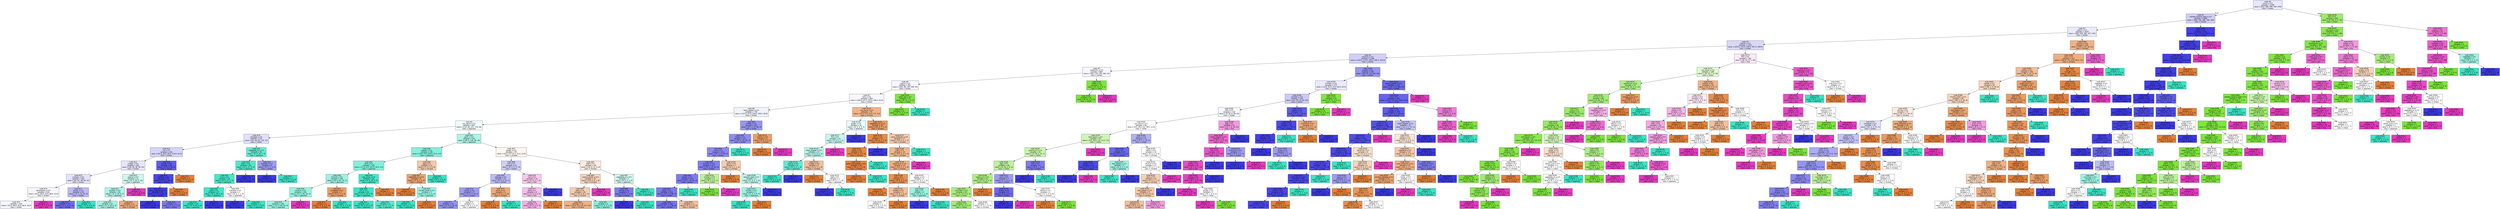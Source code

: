 digraph Tree {
node [shape=box, style="filled", color="black", fontname="helvetica"] ;
edge [fontname="helvetica"] ;
0 [label=<node &#35;0<br/>cumin &le; 0.5<br/>samples = 2298<br/>value = [412, 568, 290, 769, 259]<br/>class = korean>, fillcolor="#e8e8fc"] ;
1 [label=<node &#35;1<br/>roasted_sesame_seed &le; 0.5<br/>samples = 1868<br/>value = [408, 226, 285, 766, 183]<br/>class = korean>, fillcolor="#cfcef9"] ;
0 -> 1 [labeldistance=2.5, labelangle=45, headlabel="True"] ;
2 [label=<node &#35;2<br/>starch &le; 0.5<br/>samples = 1629<br/>value = [404, 226, 281, 537, 181]<br/>class = korean>, fillcolor="#eaeafc"] ;
1 -> 2 ;
3 [label=<node &#35;3<br/>cilantro &le; 0.5<br/>samples = 1410<br/>value = [254.0, 224.0, 266.0, 497.0, 169.0]<br/>class = korean>, fillcolor="#d8d7fa"] ;
2 -> 3 ;
4 [label=<node &#35;4<br/>cayenne &le; 0.5<br/>samples = 1248<br/>value = [218.0, 172.0, 258.0, 496.0, 104.0]<br/>class = korean>, fillcolor="#d0cff9"] ;
3 -> 4 ;
5 [label=<node &#35;5<br/>cardamom &le; 0.5<br/>samples = 864<br/>value = [184, 120, 240, 266, 54]<br/>class = korean>, fillcolor="#f7f7fe"] ;
4 -> 5 ;
6 [label=<node &#35;6<br/>yogurt &le; 0.5<br/>samples = 831<br/>value = [184, 88, 240, 266, 53]<br/>class = korean>, fillcolor="#f6f6fe"] ;
5 -> 6 ;
7 [label=<node &#35;7<br/>pork &le; 0.5<br/>samples = 809<br/>value = [184.0, 67.0, 239.0, 266.0, 53.0]<br/>class = korean>, fillcolor="#f6f6fe"] ;
6 -> 7 ;
8 [label=<node &#35;8<br/>black_pepper &le; 0.5<br/>samples = 739<br/>value = [137.0, 67.0, 226.0, 259.0, 50.0]<br/>class = korean>, fillcolor="#f2f2fd"] ;
7 -> 8 ;
9 [label=<node &#35;9<br/>soy_sauce &le; 0.5<br/>samples = 607<br/>value = [110, 64, 211, 176, 46]<br/>class = japanese>, fillcolor="#effdfa"] ;
8 -> 9 ;
10 [label=<node &#35;10<br/>seaweed &le; 0.5<br/>samples = 372<br/>value = [61, 64, 85, 130, 32]<br/>class = korean>, fillcolor="#e0e0fb"] ;
9 -> 10 ;
11 [label=<node &#35;11<br/>nut &le; 0.5<br/>samples = 336<br/>value = [61.0, 64.0, 56.0, 123.0, 32.0]<br/>class = korean>, fillcolor="#d5d4f9"] ;
10 -> 11 ;
12 [label=<node &#35;12<br/>vinegar &le; 0.5<br/>samples = 303<br/>value = [56, 64, 56, 95, 32]<br/>class = korean>, fillcolor="#e6e5fc"] ;
11 -> 12 ;
13 [label=<node &#35;13<br/>soybean &le; 0.5<br/>samples = 262<br/>value = [52, 61, 38, 89, 22]<br/>class = korean>, fillcolor="#e4e3fb"] ;
12 -> 13 ;
14 [label=<node &#35;14<br/>lemongrass &le; 0.5<br/>samples = 226<br/>value = [51.0, 60.0, 25.0, 68.0, 22.0]<br/>class = korean>, fillcolor="#f6f5fe"] ;
13 -> 14 ;
15 [label=<node &#35;15<br/>samples = 220<br/>value = [51.0, 60.0, 25.0, 68.0, 16.0]<br/>class = korean>, fillcolor="#f5f5fe"] ;
14 -> 15 ;
16 [label=<node &#35;16<br/>samples = 6<br/>value = [0, 0, 0, 0, 6]<br/>class = thai>, fillcolor="#e539c0"] ;
14 -> 16 ;
17 [label=<node &#35;17<br/>barley &le; 0.5<br/>samples = 36<br/>value = [1, 1, 13, 21, 0]<br/>class = korean>, fillcolor="#bbbaf6"] ;
13 -> 17 ;
18 [label=<node &#35;18<br/>samples = 27<br/>value = [1, 1, 4, 21, 0]<br/>class = korean>, fillcolor="#6f6dec"] ;
17 -> 18 ;
19 [label=<node &#35;19<br/>samples = 9<br/>value = [0, 0, 9, 0, 0]<br/>class = japanese>, fillcolor="#39e5c5"] ;
17 -> 19 ;
20 [label=<node &#35;20<br/>peanut &le; 0.5<br/>samples = 41<br/>value = [4, 3, 18, 6, 10]<br/>class = japanese>, fillcolor="#ccf8f0"] ;
12 -> 20 ;
21 [label=<node &#35;21<br/>soybean &le; 0.5<br/>samples = 36<br/>value = [4, 3, 18, 6, 5]<br/>class = japanese>, fillcolor="#b0f5e8"] ;
20 -> 21 ;
22 [label=<node &#35;22<br/>samples = 32<br/>value = [1, 3, 18, 6, 4]<br/>class = japanese>, fillcolor="#a4f3e4"] ;
21 -> 22 ;
23 [label=<node &#35;23<br/>samples = 4<br/>value = [3, 0, 0, 0, 1]<br/>class = chinese>, fillcolor="#eeab7b"] ;
21 -> 23 ;
24 [label=<node &#35;24<br/>samples = 5<br/>value = [0, 0, 0, 0, 5]<br/>class = thai>, fillcolor="#e539c0"] ;
20 -> 24 ;
25 [label=<node &#35;25<br/>chicken &le; 0.5<br/>samples = 33<br/>value = [5, 0, 0, 28, 0]<br/>class = korean>, fillcolor="#5f5cea"] ;
11 -> 25 ;
26 [label=<node &#35;26<br/>shellfish &le; 0.5<br/>samples = 30<br/>value = [2, 0, 0, 28, 0]<br/>class = korean>, fillcolor="#4a47e7"] ;
25 -> 26 ;
27 [label=<node &#35;27<br/>cane_molasses &le; 0.5<br/>samples = 29<br/>value = [1, 0, 0, 28, 0]<br/>class = korean>, fillcolor="#4340e6"] ;
26 -> 27 ;
28 [label=<node &#35;28<br/>samples = 25<br/>value = [0, 0, 0, 25, 0]<br/>class = korean>, fillcolor="#3c39e5"] ;
27 -> 28 ;
29 [label=<node &#35;29<br/>samples = 4<br/>value = [1, 0, 0, 3, 0]<br/>class = korean>, fillcolor="#7d7bee"] ;
27 -> 29 ;
30 [label=<node &#35;30<br/>samples = 1<br/>value = [1, 0, 0, 0, 0]<br/>class = chinese>, fillcolor="#e58139"] ;
26 -> 30 ;
31 [label=<node &#35;31<br/>samples = 3<br/>value = [3, 0, 0, 0, 0]<br/>class = chinese>, fillcolor="#e58139"] ;
25 -> 31 ;
32 [label=<node &#35;32<br/>vegetable_oil &le; 0.5<br/>samples = 36<br/>value = [0, 0, 29, 7, 0]<br/>class = japanese>, fillcolor="#69ebd3"] ;
10 -> 32 ;
33 [label=<node &#35;33<br/>bean &le; 0.5<br/>samples = 30<br/>value = [0, 0, 27, 3, 0]<br/>class = japanese>, fillcolor="#4fe8cb"] ;
32 -> 33 ;
34 [label=<node &#35;34<br/>tuna &le; 0.5<br/>samples = 29<br/>value = [0, 0, 27, 2, 0]<br/>class = japanese>, fillcolor="#48e7c9"] ;
33 -> 34 ;
35 [label=<node &#35;35<br/>sake &le; 0.5<br/>samples = 27<br/>value = [0, 0, 26, 1, 0]<br/>class = japanese>, fillcolor="#41e6c7"] ;
34 -> 35 ;
36 [label=<node &#35;36<br/>samples = 26<br/>value = [0, 0, 26, 0, 0]<br/>class = japanese>, fillcolor="#39e5c5"] ;
35 -> 36 ;
37 [label=<node &#35;37<br/>samples = 1<br/>value = [0, 0, 0, 1, 0]<br/>class = korean>, fillcolor="#3c39e5"] ;
35 -> 37 ;
38 [label=<node &#35;38<br/>mackerel &le; 0.5<br/>samples = 2<br/>value = [0, 0, 1, 1, 0]<br/>class = japanese>, fillcolor="#ffffff"] ;
34 -> 38 ;
39 [label=<node &#35;39<br/>samples = 1<br/>value = [0, 0, 0, 1, 0]<br/>class = korean>, fillcolor="#3c39e5"] ;
38 -> 39 ;
40 [label=<node &#35;40<br/>samples = 1<br/>value = [0, 0, 1, 0, 0]<br/>class = japanese>, fillcolor="#39e5c5"] ;
38 -> 40 ;
41 [label=<node &#35;41<br/>samples = 1<br/>value = [0, 0, 0, 1, 0]<br/>class = korean>, fillcolor="#3c39e5"] ;
33 -> 41 ;
42 [label=<node &#35;42<br/>avocado &le; 0.5<br/>samples = 6<br/>value = [0, 0, 2, 4, 0]<br/>class = korean>, fillcolor="#9e9cf2"] ;
32 -> 42 ;
43 [label=<node &#35;43<br/>samples = 4<br/>value = [0, 0, 0, 4, 0]<br/>class = korean>, fillcolor="#3c39e5"] ;
42 -> 43 ;
44 [label=<node &#35;44<br/>samples = 2<br/>value = [0, 0, 2, 0, 0]<br/>class = japanese>, fillcolor="#39e5c5"] ;
42 -> 44 ;
45 [label=<node &#35;45<br/>garlic &le; 0.5<br/>samples = 235<br/>value = [49, 0, 126, 46, 14]<br/>class = japanese>, fillcolor="#adf4e7"] ;
9 -> 45 ;
46 [label=<node &#35;46<br/>pepper &le; 0.5<br/>samples = 156<br/>value = [24.0, 0.0, 105.0, 25.0, 2.0]<br/>class = japanese>, fillcolor="#86efdc"] ;
45 -> 46 ;
47 [label=<node &#35;47<br/>wine &le; 0.5<br/>samples = 145<br/>value = [17.0, 0.0, 101.0, 25.0, 2.0]<br/>class = japanese>, fillcolor="#82efda"] ;
46 -> 47 ;
48 [label=<node &#35;48<br/>broccoli &le; 0.5<br/>samples = 109<br/>value = [15, 0, 67, 25, 2]<br/>class = japanese>, fillcolor="#9cf2e2"] ;
47 -> 48 ;
49 [label=<node &#35;49<br/>coconut &le; 0.5<br/>samples = 104<br/>value = [11, 0, 66, 25, 2]<br/>class = japanese>, fillcolor="#98f2e1"] ;
48 -> 49 ;
50 [label=<node &#35;50<br/>samples = 102<br/>value = [11, 0, 66, 25, 0]<br/>class = japanese>, fillcolor="#96f1e0"] ;
49 -> 50 ;
51 [label=<node &#35;51<br/>samples = 2<br/>value = [0, 0, 0, 0, 2]<br/>class = thai>, fillcolor="#e539c0"] ;
49 -> 51 ;
52 [label=<node &#35;52<br/>pineapple &le; 0.5<br/>samples = 5<br/>value = [4, 0, 1, 0, 0]<br/>class = chinese>, fillcolor="#eca06a"] ;
48 -> 52 ;
53 [label=<node &#35;53<br/>samples = 4<br/>value = [4, 0, 0, 0, 0]<br/>class = chinese>, fillcolor="#e58139"] ;
52 -> 53 ;
54 [label=<node &#35;54<br/>samples = 1<br/>value = [0, 0, 1, 0, 0]<br/>class = japanese>, fillcolor="#39e5c5"] ;
52 -> 54 ;
55 [label=<node &#35;55<br/>star_anise &le; 0.5<br/>samples = 36<br/>value = [2, 0, 34, 0, 0]<br/>class = japanese>, fillcolor="#45e7c8"] ;
47 -> 55 ;
56 [label=<node &#35;56<br/>fish &le; 0.5<br/>samples = 35<br/>value = [1, 0, 34, 0, 0]<br/>class = japanese>, fillcolor="#3fe6c7"] ;
55 -> 56 ;
57 [label=<node &#35;57<br/>samples = 27<br/>value = [0, 0, 27, 0, 0]<br/>class = japanese>, fillcolor="#39e5c5"] ;
56 -> 57 ;
58 [label=<node &#35;58<br/>samples = 8<br/>value = [1, 0, 7, 0, 0]<br/>class = japanese>, fillcolor="#55e9cd"] ;
56 -> 58 ;
59 [label=<node &#35;59<br/>samples = 1<br/>value = [1, 0, 0, 0, 0]<br/>class = chinese>, fillcolor="#e58139"] ;
55 -> 59 ;
60 [label=<node &#35;60<br/>egg &le; 0.5<br/>samples = 11<br/>value = [7, 0, 4, 0, 0]<br/>class = chinese>, fillcolor="#f4c9aa"] ;
46 -> 60 ;
61 [label=<node &#35;61<br/>vegetable_oil &le; 0.5<br/>samples = 9<br/>value = [7, 0, 2, 0, 0]<br/>class = chinese>, fillcolor="#eca572"] ;
60 -> 61 ;
62 [label=<node &#35;62<br/>samples = 6<br/>value = [6, 0, 0, 0, 0]<br/>class = chinese>, fillcolor="#e58139"] ;
61 -> 62 ;
63 [label=<node &#35;63<br/>chicken_broth &le; 0.5<br/>samples = 3<br/>value = [1, 0, 2, 0, 0]<br/>class = japanese>, fillcolor="#9cf2e2"] ;
61 -> 63 ;
64 [label=<node &#35;64<br/>samples = 2<br/>value = [0, 0, 2, 0, 0]<br/>class = japanese>, fillcolor="#39e5c5"] ;
63 -> 64 ;
65 [label=<node &#35;65<br/>samples = 1<br/>value = [1, 0, 0, 0, 0]<br/>class = chinese>, fillcolor="#e58139"] ;
63 -> 65 ;
66 [label=<node &#35;66<br/>samples = 2<br/>value = [0, 0, 2, 0, 0]<br/>class = japanese>, fillcolor="#39e5c5"] ;
60 -> 66 ;
67 [label=<node &#35;67<br/>ginger &le; 0.5<br/>samples = 79<br/>value = [25.0, 0.0, 21.0, 21.0, 12.0]<br/>class = chinese>, fillcolor="#fdf6f1"] ;
45 -> 67 ;
68 [label=<node &#35;68<br/>rice &le; 0.5<br/>samples = 41<br/>value = [9, 0, 9, 17, 6]<br/>class = korean>, fillcolor="#cecef8"] ;
67 -> 68 ;
69 [label=<node &#35;69<br/>cabbage &le; 0.5<br/>samples = 31<br/>value = [8, 0, 6, 16, 1]<br/>class = korean>, fillcolor="#bbbaf6"] ;
68 -> 69 ;
70 [label=<node &#35;70<br/>honey &le; 0.5<br/>samples = 27<br/>value = [5, 0, 5, 16, 1]<br/>class = korean>, fillcolor="#9e9cf2"] ;
69 -> 70 ;
71 [label=<node &#35;71<br/>samples = 25<br/>value = [5, 0, 4, 16, 0]<br/>class = korean>, fillcolor="#9492f1"] ;
70 -> 71 ;
72 [label=<node &#35;72<br/>samples = 2<br/>value = [0, 0, 1, 0, 1]<br/>class = japanese>, fillcolor="#ffffff"] ;
70 -> 72 ;
73 [label=<node &#35;73<br/>onion &le; 0.5<br/>samples = 4<br/>value = [3, 0, 1, 0, 0]<br/>class = chinese>, fillcolor="#eeab7b"] ;
69 -> 73 ;
74 [label=<node &#35;74<br/>samples = 3<br/>value = [3, 0, 0, 0, 0]<br/>class = chinese>, fillcolor="#e58139"] ;
73 -> 74 ;
75 [label=<node &#35;75<br/>samples = 1<br/>value = [0, 0, 1, 0, 0]<br/>class = japanese>, fillcolor="#39e5c5"] ;
73 -> 75 ;
76 [label=<node &#35;76<br/>nut &le; 0.5<br/>samples = 10<br/>value = [1, 0, 3, 1, 5]<br/>class = thai>, fillcolor="#f8c6ed"] ;
68 -> 76 ;
77 [label=<node &#35;77<br/>pea &le; 0.5<br/>samples = 9<br/>value = [1, 0, 3, 0, 5]<br/>class = thai>, fillcolor="#f6bdea"] ;
76 -> 77 ;
78 [label=<node &#35;78<br/>samples = 8<br/>value = [0, 0, 3, 0, 5]<br/>class = thai>, fillcolor="#f5b0e6"] ;
77 -> 78 ;
79 [label=<node &#35;79<br/>samples = 1<br/>value = [1, 0, 0, 0, 0]<br/>class = chinese>, fillcolor="#e58139"] ;
77 -> 79 ;
80 [label=<node &#35;80<br/>samples = 1<br/>value = [0, 0, 0, 1, 0]<br/>class = korean>, fillcolor="#3c39e5"] ;
76 -> 80 ;
81 [label=<node &#35;81<br/>beef &le; 0.5<br/>samples = 38<br/>value = [16, 0, 12, 4, 6]<br/>class = chinese>, fillcolor="#fbece1"] ;
67 -> 81 ;
82 [label=<node &#35;82<br/>peanut_butter &le; 0.5<br/>samples = 31<br/>value = [16, 0, 8, 1, 6]<br/>class = chinese>, fillcolor="#f6d3ba"] ;
81 -> 82 ;
83 [label=<node &#35;83<br/>sake &le; 0.5<br/>samples = 28<br/>value = [16, 0, 8, 1, 3]<br/>class = chinese>, fillcolor="#f5cdb0"] ;
82 -> 83 ;
84 [label=<node &#35;84<br/>samples = 22<br/>value = [15.0, 0.0, 4.0, 0.0, 3.0]<br/>class = chinese>, fillcolor="#efb286"] ;
83 -> 84 ;
85 [label=<node &#35;85<br/>samples = 6<br/>value = [1, 0, 4, 1, 0]<br/>class = japanese>, fillcolor="#88efdc"] ;
83 -> 85 ;
86 [label=<node &#35;86<br/>samples = 3<br/>value = [0, 0, 0, 0, 3]<br/>class = thai>, fillcolor="#e539c0"] ;
82 -> 86 ;
87 [label=<node &#35;87<br/>vegetable_oil &le; 0.5<br/>samples = 7<br/>value = [0, 0, 4, 3, 0]<br/>class = japanese>, fillcolor="#cef8f0"] ;
81 -> 87 ;
88 [label=<node &#35;88<br/>shrimp &le; 0.5<br/>samples = 4<br/>value = [0, 0, 1, 3, 0]<br/>class = korean>, fillcolor="#7d7bee"] ;
87 -> 88 ;
89 [label=<node &#35;89<br/>samples = 3<br/>value = [0, 0, 0, 3, 0]<br/>class = korean>, fillcolor="#3c39e5"] ;
88 -> 89 ;
90 [label=<node &#35;90<br/>samples = 1<br/>value = [0, 0, 1, 0, 0]<br/>class = japanese>, fillcolor="#39e5c5"] ;
88 -> 90 ;
91 [label=<node &#35;91<br/>samples = 3<br/>value = [0, 0, 3, 0, 0]<br/>class = japanese>, fillcolor="#39e5c5"] ;
87 -> 91 ;
92 [label=<node &#35;92<br/>shallot &le; 0.5<br/>samples = 132<br/>value = [27, 3, 15, 83, 4]<br/>class = korean>, fillcolor="#9795f1"] ;
8 -> 92 ;
93 [label=<node &#35;93<br/>bread &le; 0.5<br/>samples = 127<br/>value = [23, 3, 15, 83, 3]<br/>class = korean>, fillcolor="#8e8df0"] ;
92 -> 93 ;
94 [label=<node &#35;94<br/>wine &le; 0.5<br/>samples = 124<br/>value = [23, 3, 12, 83, 3]<br/>class = korean>, fillcolor="#8b89f0"] ;
93 -> 94 ;
95 [label=<node &#35;95<br/>turmeric &le; 0.5<br/>samples = 117<br/>value = [19, 3, 10, 82, 3]<br/>class = korean>, fillcolor="#8280ee"] ;
94 -> 95 ;
96 [label=<node &#35;96<br/>barley &le; 0.5<br/>samples = 114<br/>value = [19, 1, 10, 82, 2]<br/>class = korean>, fillcolor="#7e7cee"] ;
95 -> 96 ;
97 [label=<node &#35;97<br/>bean &le; 0.5<br/>samples = 112<br/>value = [19, 1, 8, 82, 2]<br/>class = korean>, fillcolor="#7b79ed"] ;
96 -> 97 ;
98 [label=<node &#35;98<br/>samples = 109<br/>value = [17, 1, 7, 82, 2]<br/>class = korean>, fillcolor="#7573ed"] ;
97 -> 98 ;
99 [label=<node &#35;99<br/>samples = 3<br/>value = [2, 0, 1, 0, 0]<br/>class = chinese>, fillcolor="#f2c09c"] ;
97 -> 99 ;
100 [label=<node &#35;100<br/>samples = 2<br/>value = [0, 0, 2, 0, 0]<br/>class = japanese>, fillcolor="#39e5c5"] ;
96 -> 100 ;
101 [label=<node &#35;101<br/>chicken &le; 0.5<br/>samples = 3<br/>value = [0, 2, 0, 0, 1]<br/>class = indian>, fillcolor="#bdf29c"] ;
95 -> 101 ;
102 [label=<node &#35;102<br/>samples = 2<br/>value = [0, 2, 0, 0, 0]<br/>class = indian>, fillcolor="#7be539"] ;
101 -> 102 ;
103 [label=<node &#35;103<br/>samples = 1<br/>value = [0, 0, 0, 0, 1]<br/>class = thai>, fillcolor="#e539c0"] ;
101 -> 103 ;
104 [label=<node &#35;104<br/>garlic &le; 0.5<br/>samples = 7<br/>value = [4, 0, 2, 1, 0]<br/>class = chinese>, fillcolor="#f5cdb0"] ;
94 -> 104 ;
105 [label=<node &#35;105<br/>samples = 3<br/>value = [3, 0, 0, 0, 0]<br/>class = chinese>, fillcolor="#e58139"] ;
104 -> 105 ;
106 [label=<node &#35;106<br/>sesame_seed &le; 0.5<br/>samples = 4<br/>value = [1, 0, 2, 1, 0]<br/>class = japanese>, fillcolor="#bdf6ec"] ;
104 -> 106 ;
107 [label=<node &#35;107<br/>chicken &le; 0.5<br/>samples = 3<br/>value = [1, 0, 2, 0, 0]<br/>class = japanese>, fillcolor="#9cf2e2"] ;
106 -> 107 ;
108 [label=<node &#35;108<br/>samples = 2<br/>value = [0, 0, 2, 0, 0]<br/>class = japanese>, fillcolor="#39e5c5"] ;
107 -> 108 ;
109 [label=<node &#35;109<br/>samples = 1<br/>value = [1, 0, 0, 0, 0]<br/>class = chinese>, fillcolor="#e58139"] ;
107 -> 109 ;
110 [label=<node &#35;110<br/>samples = 1<br/>value = [0, 0, 0, 1, 0]<br/>class = korean>, fillcolor="#3c39e5"] ;
106 -> 110 ;
111 [label=<node &#35;111<br/>samples = 3<br/>value = [0, 0, 3, 0, 0]<br/>class = japanese>, fillcolor="#39e5c5"] ;
93 -> 111 ;
112 [label=<node &#35;112<br/>scallion &le; 0.5<br/>samples = 5<br/>value = [4, 0, 0, 0, 1]<br/>class = chinese>, fillcolor="#eca06a"] ;
92 -> 112 ;
113 [label=<node &#35;113<br/>samples = 4<br/>value = [4, 0, 0, 0, 0]<br/>class = chinese>, fillcolor="#e58139"] ;
112 -> 113 ;
114 [label=<node &#35;114<br/>samples = 1<br/>value = [0, 0, 0, 0, 1]<br/>class = thai>, fillcolor="#e539c0"] ;
112 -> 114 ;
115 [label=<node &#35;115<br/>soy_sauce &le; 0.5<br/>samples = 70<br/>value = [47.0, 0.0, 13.0, 7.0, 3.0]<br/>class = chinese>, fillcolor="#efb489"] ;
7 -> 115 ;
116 [label=<node &#35;116<br/>ginger &le; 0.5<br/>samples = 16<br/>value = [3, 0, 6, 5, 2]<br/>class = japanese>, fillcolor="#edfdfa"] ;
115 -> 116 ;
117 [label=<node &#35;117<br/>fish &le; 0.5<br/>samples = 13<br/>value = [3, 0, 6, 2, 2]<br/>class = japanese>, fillcolor="#c4f7ee"] ;
116 -> 117 ;
118 [label=<node &#35;118<br/>black_pepper &le; 0.5<br/>samples = 11<br/>value = [3, 0, 6, 2, 0]<br/>class = japanese>, fillcolor="#b5f5e9"] ;
117 -> 118 ;
119 [label=<node &#35;119<br/>peanut &le; 0.5<br/>samples = 6<br/>value = [0, 0, 5, 1, 0]<br/>class = japanese>, fillcolor="#61ead1"] ;
118 -> 119 ;
120 [label=<node &#35;120<br/>samples = 5<br/>value = [0, 0, 5, 0, 0]<br/>class = japanese>, fillcolor="#39e5c5"] ;
119 -> 120 ;
121 [label=<node &#35;121<br/>samples = 1<br/>value = [0, 0, 0, 1, 0]<br/>class = korean>, fillcolor="#3c39e5"] ;
119 -> 121 ;
122 [label=<node &#35;122<br/>vinegar &le; 0.5<br/>samples = 5<br/>value = [3, 0, 1, 1, 0]<br/>class = chinese>, fillcolor="#f2c09c"] ;
118 -> 122 ;
123 [label=<node &#35;123<br/>samples = 3<br/>value = [3, 0, 0, 0, 0]<br/>class = chinese>, fillcolor="#e58139"] ;
122 -> 123 ;
124 [label=<node &#35;124<br/>beef &le; 0.5<br/>samples = 2<br/>value = [0, 0, 1, 1, 0]<br/>class = japanese>, fillcolor="#ffffff"] ;
122 -> 124 ;
125 [label=<node &#35;125<br/>samples = 1<br/>value = [0, 0, 0, 1, 0]<br/>class = korean>, fillcolor="#3c39e5"] ;
124 -> 125 ;
126 [label=<node &#35;126<br/>samples = 1<br/>value = [0, 0, 1, 0, 0]<br/>class = japanese>, fillcolor="#39e5c5"] ;
124 -> 126 ;
127 [label=<node &#35;127<br/>samples = 2<br/>value = [0, 0, 0, 0, 2]<br/>class = thai>, fillcolor="#e539c0"] ;
117 -> 127 ;
128 [label=<node &#35;128<br/>samples = 3<br/>value = [0, 0, 0, 3, 0]<br/>class = korean>, fillcolor="#3c39e5"] ;
116 -> 128 ;
129 [label=<node &#35;129<br/>vegetable_oil &le; 0.5<br/>samples = 54<br/>value = [44, 0, 7, 2, 1]<br/>class = chinese>, fillcolor="#eb9c63"] ;
115 -> 129 ;
130 [label=<node &#35;130<br/>raisin &le; 0.5<br/>samples = 37<br/>value = [34, 0, 2, 1, 0]<br/>class = chinese>, fillcolor="#e78c4a"] ;
129 -> 130 ;
131 [label=<node &#35;131<br/>radish &le; 0.5<br/>samples = 36<br/>value = [34, 0, 2, 0, 0]<br/>class = chinese>, fillcolor="#e78845"] ;
130 -> 131 ;
132 [label=<node &#35;132<br/>green_bell_pepper &le; 0.5<br/>samples = 35<br/>value = [34, 0, 1, 0, 0]<br/>class = chinese>, fillcolor="#e6853f"] ;
131 -> 132 ;
133 [label=<node &#35;133<br/>samples = 34<br/>value = [34, 0, 0, 0, 0]<br/>class = chinese>, fillcolor="#e58139"] ;
132 -> 133 ;
134 [label=<node &#35;134<br/>samples = 1<br/>value = [0, 0, 1, 0, 0]<br/>class = japanese>, fillcolor="#39e5c5"] ;
132 -> 134 ;
135 [label=<node &#35;135<br/>samples = 1<br/>value = [0, 0, 1, 0, 0]<br/>class = japanese>, fillcolor="#39e5c5"] ;
131 -> 135 ;
136 [label=<node &#35;136<br/>samples = 1<br/>value = [0, 0, 0, 1, 0]<br/>class = korean>, fillcolor="#3c39e5"] ;
130 -> 136 ;
137 [label=<node &#35;137<br/>cane_molasses &le; 0.5<br/>samples = 17<br/>value = [10, 0, 5, 1, 1]<br/>class = chinese>, fillcolor="#f4caac"] ;
129 -> 137 ;
138 [label=<node &#35;138<br/>crab &le; 0.5<br/>samples = 15<br/>value = [10, 0, 3, 1, 1]<br/>class = chinese>, fillcolor="#f0b68c"] ;
137 -> 138 ;
139 [label=<node &#35;139<br/>sesame_oil &le; 0.5<br/>samples = 14<br/>value = [10, 0, 3, 1, 0]<br/>class = chinese>, fillcolor="#eeaf81"] ;
138 -> 139 ;
140 [label=<node &#35;140<br/>sake &le; 0.5<br/>samples = 9<br/>value = [8, 0, 1, 0, 0]<br/>class = chinese>, fillcolor="#e89152"] ;
139 -> 140 ;
141 [label=<node &#35;141<br/>samples = 6<br/>value = [6, 0, 0, 0, 0]<br/>class = chinese>, fillcolor="#e58139"] ;
140 -> 141 ;
142 [label=<node &#35;142<br/>shiitake &le; 0.5<br/>samples = 3<br/>value = [2, 0, 1, 0, 0]<br/>class = chinese>, fillcolor="#f2c09c"] ;
140 -> 142 ;
143 [label=<node &#35;143<br/>samples = 2<br/>value = [1, 0, 1, 0, 0]<br/>class = chinese>, fillcolor="#ffffff"] ;
142 -> 143 ;
144 [label=<node &#35;144<br/>samples = 1<br/>value = [1, 0, 0, 0, 0]<br/>class = chinese>, fillcolor="#e58139"] ;
142 -> 144 ;
145 [label=<node &#35;145<br/>pepper &le; 0.5<br/>samples = 5<br/>value = [2, 0, 2, 1, 0]<br/>class = chinese>, fillcolor="#ffffff"] ;
139 -> 145 ;
146 [label=<node &#35;146<br/>egg &le; 0.5<br/>samples = 3<br/>value = [0, 0, 2, 1, 0]<br/>class = japanese>, fillcolor="#9cf2e2"] ;
145 -> 146 ;
147 [label=<node &#35;147<br/>samples = 1<br/>value = [0, 0, 0, 1, 0]<br/>class = korean>, fillcolor="#3c39e5"] ;
146 -> 147 ;
148 [label=<node &#35;148<br/>samples = 2<br/>value = [0, 0, 2, 0, 0]<br/>class = japanese>, fillcolor="#39e5c5"] ;
146 -> 148 ;
149 [label=<node &#35;149<br/>samples = 2<br/>value = [2, 0, 0, 0, 0]<br/>class = chinese>, fillcolor="#e58139"] ;
145 -> 149 ;
150 [label=<node &#35;150<br/>samples = 1<br/>value = [0, 0, 0, 0, 1]<br/>class = thai>, fillcolor="#e539c0"] ;
138 -> 150 ;
151 [label=<node &#35;151<br/>samples = 2<br/>value = [0, 0, 2, 0, 0]<br/>class = japanese>, fillcolor="#39e5c5"] ;
137 -> 151 ;
152 [label=<node &#35;152<br/>green_tea &le; 0.5<br/>samples = 22<br/>value = [0, 21, 1, 0, 0]<br/>class = indian>, fillcolor="#81e642"] ;
6 -> 152 ;
153 [label=<node &#35;153<br/>samples = 21<br/>value = [0, 21, 0, 0, 0]<br/>class = indian>, fillcolor="#7be539"] ;
152 -> 153 ;
154 [label=<node &#35;154<br/>samples = 1<br/>value = [0, 0, 1, 0, 0]<br/>class = japanese>, fillcolor="#39e5c5"] ;
152 -> 154 ;
155 [label=<node &#35;155<br/>coffee &le; 0.5<br/>samples = 33<br/>value = [0, 32, 0, 0, 1]<br/>class = indian>, fillcolor="#7fe63f"] ;
5 -> 155 ;
156 [label=<node &#35;156<br/>samples = 32<br/>value = [0, 32, 0, 0, 0]<br/>class = indian>, fillcolor="#7be539"] ;
155 -> 156 ;
157 [label=<node &#35;157<br/>samples = 1<br/>value = [0, 0, 0, 0, 1]<br/>class = thai>, fillcolor="#e539c0"] ;
155 -> 157 ;
158 [label=<node &#35;158<br/>scallion &le; 0.5<br/>samples = 384<br/>value = [34, 52, 18, 230, 50]<br/>class = korean>, fillcolor="#9695f1"] ;
4 -> 158 ;
159 [label=<node &#35;159<br/>turmeric &le; 0.5<br/>samples = 172<br/>value = [12.0, 51.0, 10.0, 64.0, 35.0]<br/>class = korean>, fillcolor="#eaeafc"] ;
158 -> 159 ;
160 [label=<node &#35;160<br/>soybean &le; 0.5<br/>samples = 149<br/>value = [12, 29, 10, 64, 34]<br/>class = korean>, fillcolor="#cccbf8"] ;
159 -> 160 ;
161 [label=<node &#35;161<br/>fish &le; 0.5<br/>samples = 118<br/>value = [9, 29, 8, 38, 34]<br/>class = korean>, fillcolor="#f6f6fe"] ;
160 -> 161 ;
162 [label=<node &#35;162<br/>soy_sauce &le; 0.5<br/>samples = 86<br/>value = [9.0, 28.0, 8.0, 28.0, 13.0]<br/>class = indian>, fillcolor="#ffffff"] ;
161 -> 162 ;
163 [label=<node &#35;163<br/>lemongrass &le; 0.5<br/>samples = 55<br/>value = [4.0, 28.0, 4.0, 12.0, 7.0]<br/>class = indian>, fillcolor="#cef5b5"] ;
162 -> 163 ;
164 [label=<node &#35;164<br/>sesame_oil &le; 0.5<br/>samples = 52<br/>value = [4, 28, 4, 12, 4]<br/>class = indian>, fillcolor="#caf5b0"] ;
163 -> 164 ;
165 [label=<node &#35;165<br/>egg &le; 0.5<br/>samples = 48<br/>value = [4, 28, 3, 9, 4]<br/>class = indian>, fillcolor="#bff29f"] ;
164 -> 165 ;
166 [label=<node &#35;166<br/>peanut_oil &le; 0.5<br/>samples = 41<br/>value = [3, 27, 3, 5, 3]<br/>class = indian>, fillcolor="#aeef86"] ;
165 -> 166 ;
167 [label=<node &#35;167<br/>cucumber &le; 0.5<br/>samples = 39<br/>value = [1, 27, 3, 5, 3]<br/>class = indian>, fillcolor="#aaee7f"] ;
166 -> 167 ;
168 [label=<node &#35;168<br/>samples = 37<br/>value = [0, 27, 2, 5, 3]<br/>class = indian>, fillcolor="#a4ed77"] ;
167 -> 168 ;
169 [label=<node &#35;169<br/>samples = 2<br/>value = [1, 0, 1, 0, 0]<br/>class = chinese>, fillcolor="#ffffff"] ;
167 -> 169 ;
170 [label=<node &#35;170<br/>samples = 2<br/>value = [2, 0, 0, 0, 0]<br/>class = chinese>, fillcolor="#e58139"] ;
166 -> 170 ;
171 [label=<node &#35;171<br/>corn &le; 0.5<br/>samples = 7<br/>value = [1, 1, 0, 4, 1]<br/>class = korean>, fillcolor="#9e9cf2"] ;
165 -> 171 ;
172 [label=<node &#35;172<br/>chicken &le; 0.5<br/>samples = 5<br/>value = [0, 0, 0, 4, 1]<br/>class = korean>, fillcolor="#6d6aec"] ;
171 -> 172 ;
173 [label=<node &#35;173<br/>samples = 4<br/>value = [0, 0, 0, 4, 0]<br/>class = korean>, fillcolor="#3c39e5"] ;
172 -> 173 ;
174 [label=<node &#35;174<br/>samples = 1<br/>value = [0, 0, 0, 0, 1]<br/>class = thai>, fillcolor="#e539c0"] ;
172 -> 174 ;
175 [label=<node &#35;175<br/>lettuce &le; 0.5<br/>samples = 2<br/>value = [1, 1, 0, 0, 0]<br/>class = chinese>, fillcolor="#ffffff"] ;
171 -> 175 ;
176 [label=<node &#35;176<br/>samples = 1<br/>value = [1, 0, 0, 0, 0]<br/>class = chinese>, fillcolor="#e58139"] ;
175 -> 176 ;
177 [label=<node &#35;177<br/>samples = 1<br/>value = [0, 1, 0, 0, 0]<br/>class = indian>, fillcolor="#7be539"] ;
175 -> 177 ;
178 [label=<node &#35;178<br/>lime &le; 0.5<br/>samples = 4<br/>value = [0, 0, 1, 3, 0]<br/>class = korean>, fillcolor="#7d7bee"] ;
164 -> 178 ;
179 [label=<node &#35;179<br/>samples = 3<br/>value = [0, 0, 0, 3, 0]<br/>class = korean>, fillcolor="#3c39e5"] ;
178 -> 179 ;
180 [label=<node &#35;180<br/>samples = 1<br/>value = [0, 0, 1, 0, 0]<br/>class = japanese>, fillcolor="#39e5c5"] ;
178 -> 180 ;
181 [label=<node &#35;181<br/>samples = 3<br/>value = [0, 0, 0, 0, 3]<br/>class = thai>, fillcolor="#e539c0"] ;
163 -> 181 ;
182 [label=<node &#35;182<br/>garlic &le; 0.5<br/>samples = 31<br/>value = [5, 0, 4, 16, 6]<br/>class = korean>, fillcolor="#b1b0f5"] ;
162 -> 182 ;
183 [label=<node &#35;183<br/>rice &le; 0.5<br/>samples = 15<br/>value = [0, 0, 2, 12, 1]<br/>class = korean>, fillcolor="#6967eb"] ;
182 -> 183 ;
184 [label=<node &#35;184<br/>pepper &le; 0.5<br/>samples = 12<br/>value = [0, 0, 0, 11, 1]<br/>class = korean>, fillcolor="#4e4be7"] ;
183 -> 184 ;
185 [label=<node &#35;185<br/>samples = 11<br/>value = [0, 0, 0, 11, 0]<br/>class = korean>, fillcolor="#3c39e5"] ;
184 -> 185 ;
186 [label=<node &#35;186<br/>samples = 1<br/>value = [0, 0, 0, 0, 1]<br/>class = thai>, fillcolor="#e539c0"] ;
184 -> 186 ;
187 [label=<node &#35;187<br/>bell_pepper &le; 0.5<br/>samples = 3<br/>value = [0, 0, 2, 1, 0]<br/>class = japanese>, fillcolor="#9cf2e2"] ;
183 -> 187 ;
188 [label=<node &#35;188<br/>samples = 2<br/>value = [0, 0, 2, 0, 0]<br/>class = japanese>, fillcolor="#39e5c5"] ;
187 -> 188 ;
189 [label=<node &#35;189<br/>samples = 1<br/>value = [0, 0, 0, 1, 0]<br/>class = korean>, fillcolor="#3c39e5"] ;
187 -> 189 ;
190 [label=<node &#35;190<br/>radish &le; 0.5<br/>samples = 16<br/>value = [5, 0, 2, 4, 5]<br/>class = chinese>, fillcolor="#ffffff"] ;
182 -> 190 ;
191 [label=<node &#35;191<br/>olive_oil &le; 0.5<br/>samples = 13<br/>value = [5, 0, 2, 1, 5]<br/>class = chinese>, fillcolor="#ffffff"] ;
190 -> 191 ;
192 [label=<node &#35;192<br/>pork &le; 0.5<br/>samples = 10<br/>value = [5, 0, 2, 1, 2]<br/>class = chinese>, fillcolor="#f5d0b5"] ;
191 -> 192 ;
193 [label=<node &#35;193<br/>bell_pepper &le; 0.5<br/>samples = 9<br/>value = [5, 0, 2, 0, 2]<br/>class = chinese>, fillcolor="#f4c9aa"] ;
192 -> 193 ;
194 [label=<node &#35;194<br/>samples = 6<br/>value = [4, 0, 2, 0, 0]<br/>class = chinese>, fillcolor="#f2c09c"] ;
193 -> 194 ;
195 [label=<node &#35;195<br/>samples = 3<br/>value = [1, 0, 0, 0, 2]<br/>class = thai>, fillcolor="#f29ce0"] ;
193 -> 195 ;
196 [label=<node &#35;196<br/>samples = 1<br/>value = [0, 0, 0, 1, 0]<br/>class = korean>, fillcolor="#3c39e5"] ;
192 -> 196 ;
197 [label=<node &#35;197<br/>samples = 3<br/>value = [0, 0, 0, 0, 3]<br/>class = thai>, fillcolor="#e539c0"] ;
191 -> 197 ;
198 [label=<node &#35;198<br/>samples = 3<br/>value = [0, 0, 0, 3, 0]<br/>class = korean>, fillcolor="#3c39e5"] ;
190 -> 198 ;
199 [label=<node &#35;199<br/>egg &le; 0.5<br/>samples = 32<br/>value = [0, 1, 0, 10, 21]<br/>class = thai>, fillcolor="#f29ce0"] ;
161 -> 199 ;
200 [label=<node &#35;200<br/>black_pepper &le; 0.5<br/>samples = 26<br/>value = [0, 1, 0, 4, 21]<br/>class = thai>, fillcolor="#eb66ce"] ;
199 -> 200 ;
201 [label=<node &#35;201<br/>nira &le; 0.5<br/>samples = 23<br/>value = [0, 1, 0, 2, 20]<br/>class = thai>, fillcolor="#e955c9"] ;
200 -> 201 ;
202 [label=<node &#35;202<br/>potato &le; 0.5<br/>samples = 22<br/>value = [0, 1, 0, 1, 20]<br/>class = thai>, fillcolor="#e74cc6"] ;
201 -> 202 ;
203 [label=<node &#35;203<br/>mango &le; 0.5<br/>samples = 21<br/>value = [0, 1, 0, 0, 20]<br/>class = thai>, fillcolor="#e643c3"] ;
202 -> 203 ;
204 [label=<node &#35;204<br/>samples = 19<br/>value = [0, 0, 0, 0, 19]<br/>class = thai>, fillcolor="#e539c0"] ;
203 -> 204 ;
205 [label=<node &#35;205<br/>ginger &le; 0.5<br/>samples = 2<br/>value = [0, 1, 0, 0, 1]<br/>class = indian>, fillcolor="#ffffff"] ;
203 -> 205 ;
206 [label=<node &#35;206<br/>samples = 1<br/>value = [0, 0, 0, 0, 1]<br/>class = thai>, fillcolor="#e539c0"] ;
205 -> 206 ;
207 [label=<node &#35;207<br/>samples = 1<br/>value = [0, 1, 0, 0, 0]<br/>class = indian>, fillcolor="#7be539"] ;
205 -> 207 ;
208 [label=<node &#35;208<br/>samples = 1<br/>value = [0, 0, 0, 1, 0]<br/>class = korean>, fillcolor="#3c39e5"] ;
202 -> 208 ;
209 [label=<node &#35;209<br/>samples = 1<br/>value = [0, 0, 0, 1, 0]<br/>class = korean>, fillcolor="#3c39e5"] ;
201 -> 209 ;
210 [label=<node &#35;210<br/>lime_juice &le; 0.5<br/>samples = 3<br/>value = [0, 0, 0, 2, 1]<br/>class = korean>, fillcolor="#9e9cf2"] ;
200 -> 210 ;
211 [label=<node &#35;211<br/>samples = 2<br/>value = [0, 0, 0, 2, 0]<br/>class = korean>, fillcolor="#3c39e5"] ;
210 -> 211 ;
212 [label=<node &#35;212<br/>samples = 1<br/>value = [0, 0, 0, 0, 1]<br/>class = thai>, fillcolor="#e539c0"] ;
210 -> 212 ;
213 [label=<node &#35;213<br/>samples = 6<br/>value = [0, 0, 0, 6, 0]<br/>class = korean>, fillcolor="#3c39e5"] ;
199 -> 213 ;
214 [label=<node &#35;214<br/>pepper &le; 0.5<br/>samples = 31<br/>value = [3, 0, 2, 26, 0]<br/>class = korean>, fillcolor="#5f5cea"] ;
160 -> 214 ;
215 [label=<node &#35;215<br/>wasabi &le; 0.5<br/>samples = 27<br/>value = [0, 0, 2, 25, 0]<br/>class = korean>, fillcolor="#4c49e7"] ;
214 -> 215 ;
216 [label=<node &#35;216<br/>lettuce &le; 0.5<br/>samples = 26<br/>value = [0, 0, 1, 25, 0]<br/>class = korean>, fillcolor="#4441e6"] ;
215 -> 216 ;
217 [label=<node &#35;217<br/>samples = 23<br/>value = [0, 0, 0, 23, 0]<br/>class = korean>, fillcolor="#3c39e5"] ;
216 -> 217 ;
218 [label=<node &#35;218<br/>wheat &le; 0.5<br/>samples = 3<br/>value = [0, 0, 1, 2, 0]<br/>class = korean>, fillcolor="#9e9cf2"] ;
216 -> 218 ;
219 [label=<node &#35;219<br/>samples = 1<br/>value = [0, 0, 1, 0, 0]<br/>class = japanese>, fillcolor="#39e5c5"] ;
218 -> 219 ;
220 [label=<node &#35;220<br/>samples = 2<br/>value = [0, 0, 0, 2, 0]<br/>class = korean>, fillcolor="#3c39e5"] ;
218 -> 220 ;
221 [label=<node &#35;221<br/>samples = 1<br/>value = [0, 0, 1, 0, 0]<br/>class = japanese>, fillcolor="#39e5c5"] ;
215 -> 221 ;
222 [label=<node &#35;222<br/>mushroom &le; 0.5<br/>samples = 4<br/>value = [3, 0, 0, 1, 0]<br/>class = chinese>, fillcolor="#eeab7b"] ;
214 -> 222 ;
223 [label=<node &#35;223<br/>samples = 3<br/>value = [3, 0, 0, 0, 0]<br/>class = chinese>, fillcolor="#e58139"] ;
222 -> 223 ;
224 [label=<node &#35;224<br/>samples = 1<br/>value = [0, 0, 0, 1, 0]<br/>class = korean>, fillcolor="#3c39e5"] ;
222 -> 224 ;
225 [label=<node &#35;225<br/>basil &le; 0.5<br/>samples = 23<br/>value = [0, 22, 0, 0, 1]<br/>class = indian>, fillcolor="#81e642"] ;
159 -> 225 ;
226 [label=<node &#35;226<br/>samples = 22<br/>value = [0, 22, 0, 0, 0]<br/>class = indian>, fillcolor="#7be539"] ;
225 -> 226 ;
227 [label=<node &#35;227<br/>samples = 1<br/>value = [0, 0, 0, 0, 1]<br/>class = thai>, fillcolor="#e539c0"] ;
225 -> 227 ;
228 [label=<node &#35;228<br/>peanut_butter &le; 0.5<br/>samples = 212<br/>value = [22, 1, 8, 166, 15]<br/>class = korean>, fillcolor="#6b69eb"] ;
158 -> 228 ;
229 [label=<node &#35;229<br/>mint &le; 0.5<br/>samples = 206<br/>value = [22.0, 1.0, 8.0, 166.0, 9.0]<br/>class = korean>, fillcolor="#6664eb"] ;
228 -> 229 ;
230 [label=<node &#35;230<br/>vinegar &le; 0.5<br/>samples = 199<br/>value = [22, 0, 7, 166, 4]<br/>class = korean>, fillcolor="#605eea"] ;
229 -> 230 ;
231 [label=<node &#35;231<br/>coconut &le; 0.5<br/>samples = 168<br/>value = [11, 0, 5, 149, 3]<br/>class = korean>, fillcolor="#5451e8"] ;
230 -> 231 ;
232 [label=<node &#35;232<br/>bean &le; 0.5<br/>samples = 166<br/>value = [11, 0, 5, 149, 1]<br/>class = korean>, fillcolor="#514fe8"] ;
231 -> 232 ;
233 [label=<node &#35;233<br/>olive_oil &le; 0.5<br/>samples = 160<br/>value = [8, 0, 5, 147, 0]<br/>class = korean>, fillcolor="#4d4ae7"] ;
232 -> 233 ;
234 [label=<node &#35;234<br/>lime_juice &le; 0.5<br/>samples = 159<br/>value = [8, 0, 4, 147, 0]<br/>class = korean>, fillcolor="#4b49e7"] ;
233 -> 234 ;
235 [label=<node &#35;235<br/>katsuobushi &le; 0.5<br/>samples = 158<br/>value = [8, 0, 3, 147, 0]<br/>class = korean>, fillcolor="#4a48e7"] ;
234 -> 235 ;
236 [label=<node &#35;236<br/>sherry &le; 0.5<br/>samples = 157<br/>value = [8, 0, 2, 147, 0]<br/>class = korean>, fillcolor="#4946e7"] ;
235 -> 236 ;
237 [label=<node &#35;237<br/>samples = 156<br/>value = [7, 0, 2, 147, 0]<br/>class = korean>, fillcolor="#4845e7"] ;
236 -> 237 ;
238 [label=<node &#35;238<br/>samples = 1<br/>value = [1, 0, 0, 0, 0]<br/>class = chinese>, fillcolor="#e58139"] ;
236 -> 238 ;
239 [label=<node &#35;239<br/>samples = 1<br/>value = [0, 0, 1, 0, 0]<br/>class = japanese>, fillcolor="#39e5c5"] ;
235 -> 239 ;
240 [label=<node &#35;240<br/>samples = 1<br/>value = [0, 0, 1, 0, 0]<br/>class = japanese>, fillcolor="#39e5c5"] ;
234 -> 240 ;
241 [label=<node &#35;241<br/>samples = 1<br/>value = [0, 0, 1, 0, 0]<br/>class = japanese>, fillcolor="#39e5c5"] ;
233 -> 241 ;
242 [label=<node &#35;242<br/>tamarind &le; 0.5<br/>samples = 6<br/>value = [3, 0, 0, 2, 1]<br/>class = chinese>, fillcolor="#f8e0ce"] ;
232 -> 242 ;
243 [label=<node &#35;243<br/>pork &le; 0.5<br/>samples = 5<br/>value = [3, 0, 0, 2, 0]<br/>class = chinese>, fillcolor="#f6d5bd"] ;
242 -> 243 ;
244 [label=<node &#35;244<br/>squid &le; 0.5<br/>samples = 3<br/>value = [1, 0, 0, 2, 0]<br/>class = korean>, fillcolor="#9e9cf2"] ;
243 -> 244 ;
245 [label=<node &#35;245<br/>samples = 2<br/>value = [0, 0, 0, 2, 0]<br/>class = korean>, fillcolor="#3c39e5"] ;
244 -> 245 ;
246 [label=<node &#35;246<br/>samples = 1<br/>value = [1, 0, 0, 0, 0]<br/>class = chinese>, fillcolor="#e58139"] ;
244 -> 246 ;
247 [label=<node &#35;247<br/>samples = 2<br/>value = [2, 0, 0, 0, 0]<br/>class = chinese>, fillcolor="#e58139"] ;
243 -> 247 ;
248 [label=<node &#35;248<br/>samples = 1<br/>value = [0, 0, 0, 0, 1]<br/>class = thai>, fillcolor="#e539c0"] ;
242 -> 248 ;
249 [label=<node &#35;249<br/>samples = 2<br/>value = [0, 0, 0, 0, 2]<br/>class = thai>, fillcolor="#e539c0"] ;
231 -> 249 ;
250 [label=<node &#35;250<br/>black_pepper &le; 0.5<br/>samples = 31<br/>value = [11, 0, 2, 17, 1]<br/>class = korean>, fillcolor="#c5c4f7"] ;
230 -> 250 ;
251 [label=<node &#35;251<br/>radish &le; 0.5<br/>samples = 22<br/>value = [11, 0, 2, 8, 1]<br/>class = chinese>, fillcolor="#f9e4d5"] ;
250 -> 251 ;
252 [label=<node &#35;252<br/>vegetable &le; 0.5<br/>samples = 19<br/>value = [11, 0, 2, 5, 1]<br/>class = chinese>, fillcolor="#f4c9aa"] ;
251 -> 252 ;
253 [label=<node &#35;253<br/>cane_molasses &le; 0.5<br/>samples = 15<br/>value = [10, 0, 2, 2, 1]<br/>class = chinese>, fillcolor="#efb185"] ;
252 -> 253 ;
254 [label=<node &#35;254<br/>chinese_cabbage &le; 0.5<br/>samples = 13<br/>value = [10, 0, 1, 2, 0]<br/>class = chinese>, fillcolor="#eca36f"] ;
253 -> 254 ;
255 [label=<node &#35;255<br/>sake &le; 0.5<br/>samples = 12<br/>value = [10, 0, 1, 1, 0]<br/>class = chinese>, fillcolor="#ea985d"] ;
254 -> 255 ;
256 [label=<node &#35;256<br/>samples = 10<br/>value = [9, 0, 0, 1, 0]<br/>class = chinese>, fillcolor="#e88f4f"] ;
255 -> 256 ;
257 [label=<node &#35;257<br/>samples = 2<br/>value = [1, 0, 1, 0, 0]<br/>class = chinese>, fillcolor="#ffffff"] ;
255 -> 257 ;
258 [label=<node &#35;258<br/>samples = 1<br/>value = [0, 0, 0, 1, 0]<br/>class = korean>, fillcolor="#3c39e5"] ;
254 -> 258 ;
259 [label=<node &#35;259<br/>honey &le; 0.5<br/>samples = 2<br/>value = [0, 0, 1, 0, 1]<br/>class = japanese>, fillcolor="#ffffff"] ;
253 -> 259 ;
260 [label=<node &#35;260<br/>samples = 1<br/>value = [0, 0, 0, 0, 1]<br/>class = thai>, fillcolor="#e539c0"] ;
259 -> 260 ;
261 [label=<node &#35;261<br/>samples = 1<br/>value = [0, 0, 1, 0, 0]<br/>class = japanese>, fillcolor="#39e5c5"] ;
259 -> 261 ;
262 [label=<node &#35;262<br/>sesame_oil &le; 0.5<br/>samples = 4<br/>value = [1, 0, 0, 3, 0]<br/>class = korean>, fillcolor="#7d7bee"] ;
252 -> 262 ;
263 [label=<node &#35;263<br/>samples = 1<br/>value = [1, 0, 0, 0, 0]<br/>class = chinese>, fillcolor="#e58139"] ;
262 -> 263 ;
264 [label=<node &#35;264<br/>samples = 3<br/>value = [0, 0, 0, 3, 0]<br/>class = korean>, fillcolor="#3c39e5"] ;
262 -> 264 ;
265 [label=<node &#35;265<br/>samples = 3<br/>value = [0, 0, 0, 3, 0]<br/>class = korean>, fillcolor="#3c39e5"] ;
251 -> 265 ;
266 [label=<node &#35;266<br/>samples = 9<br/>value = [0, 0, 0, 9, 0]<br/>class = korean>, fillcolor="#3c39e5"] ;
250 -> 266 ;
267 [label=<node &#35;267<br/>chive &le; 0.5<br/>samples = 7<br/>value = [0, 1, 1, 0, 5]<br/>class = thai>, fillcolor="#ee7bd5"] ;
229 -> 267 ;
268 [label=<node &#35;268<br/>lettuce &le; 0.5<br/>samples = 6<br/>value = [0, 0, 1, 0, 5]<br/>class = thai>, fillcolor="#ea61cd"] ;
267 -> 268 ;
269 [label=<node &#35;269<br/>samples = 5<br/>value = [0, 0, 0, 0, 5]<br/>class = thai>, fillcolor="#e539c0"] ;
268 -> 269 ;
270 [label=<node &#35;270<br/>samples = 1<br/>value = [0, 0, 1, 0, 0]<br/>class = japanese>, fillcolor="#39e5c5"] ;
268 -> 270 ;
271 [label=<node &#35;271<br/>samples = 1<br/>value = [0, 1, 0, 0, 0]<br/>class = indian>, fillcolor="#7be539"] ;
267 -> 271 ;
272 [label=<node &#35;272<br/>samples = 6<br/>value = [0, 0, 0, 0, 6]<br/>class = thai>, fillcolor="#e539c0"] ;
228 -> 272 ;
273 [label=<node &#35;273<br/>fish &le; 0.5<br/>samples = 162<br/>value = [36, 52, 8, 1, 65]<br/>class = thai>, fillcolor="#fce8f8"] ;
3 -> 273 ;
274 [label=<node &#35;274<br/>soy_sauce &le; 0.5<br/>samples = 108<br/>value = [32, 50, 7, 0, 19]<br/>class = indian>, fillcolor="#e0f9d0"] ;
273 -> 274 ;
275 [label=<node &#35;275<br/>sesame_oil &le; 0.5<br/>samples = 74<br/>value = [9, 50, 3, 0, 12]<br/>class = indian>, fillcolor="#aeef86"] ;
274 -> 275 ;
276 [label=<node &#35;276<br/>shrimp &le; 0.5<br/>samples = 68<br/>value = [4, 50, 2, 0, 12]<br/>class = indian>, fillcolor="#a5ed79"] ;
275 -> 276 ;
277 [label=<node &#35;277<br/>wine &le; 0.5<br/>samples = 61<br/>value = [4, 48, 1, 0, 8]<br/>class = indian>, fillcolor="#9beb6a"] ;
276 -> 277 ;
278 [label=<node &#35;278<br/>rice &le; 0.5<br/>samples = 59<br/>value = [4, 48, 1, 0, 6]<br/>class = indian>, fillcolor="#96ea62"] ;
277 -> 278 ;
279 [label=<node &#35;279<br/>lemongrass &le; 0.5<br/>samples = 47<br/>value = [2.0, 42.0, 0.0, 0.0, 3.0]<br/>class = indian>, fillcolor="#8ae850"] ;
278 -> 279 ;
280 [label=<node &#35;280<br/>bean &le; 0.5<br/>samples = 46<br/>value = [2, 42, 0, 0, 2]<br/>class = indian>, fillcolor="#87e74b"] ;
279 -> 280 ;
281 [label=<node &#35;281<br/>chicken &le; 0.5<br/>samples = 42<br/>value = [0, 40, 0, 0, 2]<br/>class = indian>, fillcolor="#82e643"] ;
280 -> 281 ;
282 [label=<node &#35;282<br/>samples = 33<br/>value = [0, 33, 0, 0, 0]<br/>class = indian>, fillcolor="#7be539"] ;
281 -> 282 ;
283 [label=<node &#35;283<br/>bread &le; 0.5<br/>samples = 9<br/>value = [0, 7, 0, 0, 2]<br/>class = indian>, fillcolor="#a1ec72"] ;
281 -> 283 ;
284 [label=<node &#35;284<br/>cayenne &le; 0.5<br/>samples = 8<br/>value = [0, 7, 0, 0, 1]<br/>class = indian>, fillcolor="#8ee955"] ;
283 -> 284 ;
285 [label=<node &#35;285<br/>samples = 1<br/>value = [0, 0, 0, 0, 1]<br/>class = thai>, fillcolor="#e539c0"] ;
284 -> 285 ;
286 [label=<node &#35;286<br/>samples = 7<br/>value = [0, 7, 0, 0, 0]<br/>class = indian>, fillcolor="#7be539"] ;
284 -> 286 ;
287 [label=<node &#35;287<br/>samples = 1<br/>value = [0, 0, 0, 0, 1]<br/>class = thai>, fillcolor="#e539c0"] ;
283 -> 287 ;
288 [label=<node &#35;288<br/>mustard &le; 0.5<br/>samples = 4<br/>value = [2, 2, 0, 0, 0]<br/>class = chinese>, fillcolor="#ffffff"] ;
280 -> 288 ;
289 [label=<node &#35;289<br/>samples = 2<br/>value = [2, 0, 0, 0, 0]<br/>class = chinese>, fillcolor="#e58139"] ;
288 -> 289 ;
290 [label=<node &#35;290<br/>samples = 2<br/>value = [0, 2, 0, 0, 0]<br/>class = indian>, fillcolor="#7be539"] ;
288 -> 290 ;
291 [label=<node &#35;291<br/>samples = 1<br/>value = [0, 0, 0, 0, 1]<br/>class = thai>, fillcolor="#e539c0"] ;
279 -> 291 ;
292 [label=<node &#35;292<br/>cayenne &le; 0.5<br/>samples = 12<br/>value = [2, 6, 1, 0, 3]<br/>class = indian>, fillcolor="#d3f6bd"] ;
278 -> 292 ;
293 [label=<node &#35;293<br/>ginger &le; 0.5<br/>samples = 5<br/>value = [2, 1, 1, 0, 1]<br/>class = chinese>, fillcolor="#f8e0ce"] ;
292 -> 293 ;
294 [label=<node &#35;294<br/>lemon_juice &le; 0.5<br/>samples = 3<br/>value = [0, 1, 1, 0, 1]<br/>class = indian>, fillcolor="#ffffff"] ;
293 -> 294 ;
295 [label=<node &#35;295<br/>vegetable_oil &le; 0.5<br/>samples = 2<br/>value = [0, 1, 0, 0, 1]<br/>class = indian>, fillcolor="#ffffff"] ;
294 -> 295 ;
296 [label=<node &#35;296<br/>samples = 1<br/>value = [0, 1, 0, 0, 0]<br/>class = indian>, fillcolor="#7be539"] ;
295 -> 296 ;
297 [label=<node &#35;297<br/>samples = 1<br/>value = [0, 0, 0, 0, 1]<br/>class = thai>, fillcolor="#e539c0"] ;
295 -> 297 ;
298 [label=<node &#35;298<br/>samples = 1<br/>value = [0, 0, 1, 0, 0]<br/>class = japanese>, fillcolor="#39e5c5"] ;
294 -> 298 ;
299 [label=<node &#35;299<br/>samples = 2<br/>value = [2, 0, 0, 0, 0]<br/>class = chinese>, fillcolor="#e58139"] ;
293 -> 299 ;
300 [label=<node &#35;300<br/>yeast &le; 0.5<br/>samples = 7<br/>value = [0, 5, 0, 0, 2]<br/>class = indian>, fillcolor="#b0ef88"] ;
292 -> 300 ;
301 [label=<node &#35;301<br/>lettuce &le; 0.5<br/>samples = 6<br/>value = [0, 5, 0, 0, 1]<br/>class = indian>, fillcolor="#95ea61"] ;
300 -> 301 ;
302 [label=<node &#35;302<br/>samples = 5<br/>value = [0, 5, 0, 0, 0]<br/>class = indian>, fillcolor="#7be539"] ;
301 -> 302 ;
303 [label=<node &#35;303<br/>samples = 1<br/>value = [0, 0, 0, 0, 1]<br/>class = thai>, fillcolor="#e539c0"] ;
301 -> 303 ;
304 [label=<node &#35;304<br/>samples = 1<br/>value = [0, 0, 0, 0, 1]<br/>class = thai>, fillcolor="#e539c0"] ;
300 -> 304 ;
305 [label=<node &#35;305<br/>samples = 2<br/>value = [0, 0, 0, 0, 2]<br/>class = thai>, fillcolor="#e539c0"] ;
277 -> 305 ;
306 [label=<node &#35;306<br/>vegetable_oil &le; 0.5<br/>samples = 7<br/>value = [0, 2, 1, 0, 4]<br/>class = thai>, fillcolor="#f5b0e6"] ;
276 -> 306 ;
307 [label=<node &#35;307<br/>zucchini &le; 0.5<br/>samples = 5<br/>value = [0, 1, 0, 0, 4]<br/>class = thai>, fillcolor="#ec6ad0"] ;
306 -> 307 ;
308 [label=<node &#35;308<br/>samples = 4<br/>value = [0, 0, 0, 0, 4]<br/>class = thai>, fillcolor="#e539c0"] ;
307 -> 308 ;
309 [label=<node &#35;309<br/>samples = 1<br/>value = [0, 1, 0, 0, 0]<br/>class = indian>, fillcolor="#7be539"] ;
307 -> 309 ;
310 [label=<node &#35;310<br/>lettuce &le; 0.5<br/>samples = 2<br/>value = [0, 1, 1, 0, 0]<br/>class = indian>, fillcolor="#ffffff"] ;
306 -> 310 ;
311 [label=<node &#35;311<br/>samples = 1<br/>value = [0, 1, 0, 0, 0]<br/>class = indian>, fillcolor="#7be539"] ;
310 -> 311 ;
312 [label=<node &#35;312<br/>samples = 1<br/>value = [0, 0, 1, 0, 0]<br/>class = japanese>, fillcolor="#39e5c5"] ;
310 -> 312 ;
313 [label=<node &#35;313<br/>orange_juice &le; 0.5<br/>samples = 6<br/>value = [5, 0, 1, 0, 0]<br/>class = chinese>, fillcolor="#ea9a61"] ;
275 -> 313 ;
314 [label=<node &#35;314<br/>samples = 5<br/>value = [5, 0, 0, 0, 0]<br/>class = chinese>, fillcolor="#e58139"] ;
313 -> 314 ;
315 [label=<node &#35;315<br/>samples = 1<br/>value = [0, 0, 1, 0, 0]<br/>class = japanese>, fillcolor="#39e5c5"] ;
313 -> 315 ;
316 [label=<node &#35;316<br/>scallion &le; 0.5<br/>samples = 34<br/>value = [23, 0, 4, 0, 7]<br/>class = chinese>, fillcolor="#f0b48a"] ;
274 -> 316 ;
317 [label=<node &#35;317<br/>chicken &le; 0.5<br/>samples = 14<br/>value = [5, 0, 3, 0, 6]<br/>class = thai>, fillcolor="#fce9f8"] ;
316 -> 317 ;
318 [label=<node &#35;318<br/>wheat &le; 0.5<br/>samples = 11<br/>value = [2, 0, 3, 0, 6]<br/>class = thai>, fillcolor="#f5b5e7"] ;
317 -> 318 ;
319 [label=<node &#35;319<br/>cider &le; 0.5<br/>samples = 10<br/>value = [1, 0, 3, 0, 6]<br/>class = thai>, fillcolor="#f4aae4"] ;
318 -> 319 ;
320 [label=<node &#35;320<br/>sesame_seed &le; 0.5<br/>samples = 9<br/>value = [0, 0, 3, 0, 6]<br/>class = thai>, fillcolor="#f29ce0"] ;
319 -> 320 ;
321 [label=<node &#35;321<br/>garlic &le; 0.5<br/>samples = 8<br/>value = [0, 0, 2, 0, 6]<br/>class = thai>, fillcolor="#ee7bd5"] ;
320 -> 321 ;
322 [label=<node &#35;322<br/>samples = 1<br/>value = [0, 0, 1, 0, 0]<br/>class = japanese>, fillcolor="#39e5c5"] ;
321 -> 322 ;
323 [label=<node &#35;323<br/>buckwheat &le; 0.5<br/>samples = 7<br/>value = [0, 0, 1, 0, 6]<br/>class = thai>, fillcolor="#e95acb"] ;
321 -> 323 ;
324 [label=<node &#35;324<br/>samples = 5<br/>value = [0, 0, 0, 0, 5]<br/>class = thai>, fillcolor="#e539c0"] ;
323 -> 324 ;
325 [label=<node &#35;325<br/>samples = 2<br/>value = [0, 0, 1, 0, 1]<br/>class = japanese>, fillcolor="#ffffff"] ;
323 -> 325 ;
326 [label=<node &#35;326<br/>samples = 1<br/>value = [0, 0, 1, 0, 0]<br/>class = japanese>, fillcolor="#39e5c5"] ;
320 -> 326 ;
327 [label=<node &#35;327<br/>samples = 1<br/>value = [1, 0, 0, 0, 0]<br/>class = chinese>, fillcolor="#e58139"] ;
319 -> 327 ;
328 [label=<node &#35;328<br/>samples = 1<br/>value = [1, 0, 0, 0, 0]<br/>class = chinese>, fillcolor="#e58139"] ;
318 -> 328 ;
329 [label=<node &#35;329<br/>samples = 3<br/>value = [3, 0, 0, 0, 0]<br/>class = chinese>, fillcolor="#e58139"] ;
317 -> 329 ;
330 [label=<node &#35;330<br/>carrot &le; 0.5<br/>samples = 20<br/>value = [18, 0, 1, 0, 1]<br/>class = chinese>, fillcolor="#e88e4e"] ;
316 -> 330 ;
331 [label=<node &#35;331<br/>sesame_seed &le; 0.5<br/>samples = 18<br/>value = [17, 0, 0, 0, 1]<br/>class = chinese>, fillcolor="#e78845"] ;
330 -> 331 ;
332 [label=<node &#35;332<br/>samples = 15<br/>value = [15, 0, 0, 0, 0]<br/>class = chinese>, fillcolor="#e58139"] ;
331 -> 332 ;
333 [label=<node &#35;333<br/>seed &le; 0.5<br/>samples = 3<br/>value = [2, 0, 0, 0, 1]<br/>class = chinese>, fillcolor="#f2c09c"] ;
331 -> 333 ;
334 [label=<node &#35;334<br/>chicken &le; 0.5<br/>samples = 2<br/>value = [1, 0, 0, 0, 1]<br/>class = chinese>, fillcolor="#ffffff"] ;
333 -> 334 ;
335 [label=<node &#35;335<br/>samples = 1<br/>value = [0, 0, 0, 0, 1]<br/>class = thai>, fillcolor="#e539c0"] ;
334 -> 335 ;
336 [label=<node &#35;336<br/>samples = 1<br/>value = [1, 0, 0, 0, 0]<br/>class = chinese>, fillcolor="#e58139"] ;
334 -> 336 ;
337 [label=<node &#35;337<br/>samples = 1<br/>value = [1, 0, 0, 0, 0]<br/>class = chinese>, fillcolor="#e58139"] ;
333 -> 337 ;
338 [label=<node &#35;338<br/>rice &le; 0.5<br/>samples = 2<br/>value = [1, 0, 1, 0, 0]<br/>class = chinese>, fillcolor="#ffffff"] ;
330 -> 338 ;
339 [label=<node &#35;339<br/>samples = 1<br/>value = [0, 0, 1, 0, 0]<br/>class = japanese>, fillcolor="#39e5c5"] ;
338 -> 339 ;
340 [label=<node &#35;340<br/>samples = 1<br/>value = [1, 0, 0, 0, 0]<br/>class = chinese>, fillcolor="#e58139"] ;
338 -> 340 ;
341 [label=<node &#35;341<br/>sesame_oil &le; 0.5<br/>samples = 54<br/>value = [4, 2, 1, 1, 46]<br/>class = thai>, fillcolor="#e959ca"] ;
273 -> 341 ;
342 [label=<node &#35;342<br/>mandarin_peel &le; 0.5<br/>samples = 48<br/>value = [1, 2, 1, 1, 43]<br/>class = thai>, fillcolor="#e84fc7"] ;
341 -> 342 ;
343 [label=<node &#35;343<br/>yogurt &le; 0.5<br/>samples = 47<br/>value = [1, 2, 0, 1, 43]<br/>class = thai>, fillcolor="#e74bc6"] ;
342 -> 343 ;
344 [label=<node &#35;344<br/>pepper &le; 0.5<br/>samples = 45<br/>value = [1, 1, 0, 1, 42]<br/>class = thai>, fillcolor="#e746c4"] ;
343 -> 344 ;
345 [label=<node &#35;345<br/>tamarind &le; 0.5<br/>samples = 43<br/>value = [1, 1, 0, 0, 41]<br/>class = thai>, fillcolor="#e642c3"] ;
344 -> 345 ;
346 [label=<node &#35;346<br/>cabbage &le; 0.5<br/>samples = 40<br/>value = [1, 0, 0, 0, 39]<br/>class = thai>, fillcolor="#e63ec2"] ;
345 -> 346 ;
347 [label=<node &#35;347<br/>samples = 37<br/>value = [0, 0, 0, 0, 37]<br/>class = thai>, fillcolor="#e539c0"] ;
346 -> 347 ;
348 [label=<node &#35;348<br/>bell_pepper &le; 0.5<br/>samples = 3<br/>value = [1, 0, 0, 0, 2]<br/>class = thai>, fillcolor="#f29ce0"] ;
346 -> 348 ;
349 [label=<node &#35;349<br/>samples = 2<br/>value = [0, 0, 0, 0, 2]<br/>class = thai>, fillcolor="#e539c0"] ;
348 -> 349 ;
350 [label=<node &#35;350<br/>samples = 1<br/>value = [1, 0, 0, 0, 0]<br/>class = chinese>, fillcolor="#e58139"] ;
348 -> 350 ;
351 [label=<node &#35;351<br/>turmeric &le; 0.5<br/>samples = 3<br/>value = [0, 1, 0, 0, 2]<br/>class = thai>, fillcolor="#f29ce0"] ;
345 -> 351 ;
352 [label=<node &#35;352<br/>samples = 2<br/>value = [0, 0, 0, 0, 2]<br/>class = thai>, fillcolor="#e539c0"] ;
351 -> 352 ;
353 [label=<node &#35;353<br/>samples = 1<br/>value = [0, 1, 0, 0, 0]<br/>class = indian>, fillcolor="#7be539"] ;
351 -> 353 ;
354 [label=<node &#35;354<br/>parmesan_cheese &le; 0.5<br/>samples = 2<br/>value = [0, 0, 0, 1, 1]<br/>class = korean>, fillcolor="#ffffff"] ;
344 -> 354 ;
355 [label=<node &#35;355<br/>samples = 1<br/>value = [0, 0, 0, 1, 0]<br/>class = korean>, fillcolor="#3c39e5"] ;
354 -> 355 ;
356 [label=<node &#35;356<br/>samples = 1<br/>value = [0, 0, 0, 0, 1]<br/>class = thai>, fillcolor="#e539c0"] ;
354 -> 356 ;
357 [label=<node &#35;357<br/>broccoli &le; 0.5<br/>samples = 2<br/>value = [0, 1, 0, 0, 1]<br/>class = indian>, fillcolor="#ffffff"] ;
343 -> 357 ;
358 [label=<node &#35;358<br/>samples = 1<br/>value = [0, 1, 0, 0, 0]<br/>class = indian>, fillcolor="#7be539"] ;
357 -> 358 ;
359 [label=<node &#35;359<br/>samples = 1<br/>value = [0, 0, 0, 0, 1]<br/>class = thai>, fillcolor="#e539c0"] ;
357 -> 359 ;
360 [label=<node &#35;360<br/>samples = 1<br/>value = [0, 0, 1, 0, 0]<br/>class = japanese>, fillcolor="#39e5c5"] ;
342 -> 360 ;
361 [label=<node &#35;361<br/>lime_juice &le; 0.5<br/>samples = 6<br/>value = [3, 0, 0, 0, 3]<br/>class = chinese>, fillcolor="#ffffff"] ;
341 -> 361 ;
362 [label=<node &#35;362<br/>samples = 3<br/>value = [3, 0, 0, 0, 0]<br/>class = chinese>, fillcolor="#e58139"] ;
361 -> 362 ;
363 [label=<node &#35;363<br/>samples = 3<br/>value = [0, 0, 0, 0, 3]<br/>class = thai>, fillcolor="#e539c0"] ;
361 -> 363 ;
364 [label=<node &#35;364<br/>coconut &le; 0.5<br/>samples = 219<br/>value = [150, 2, 15, 40, 12]<br/>class = chinese>, fillcolor="#efb285"] ;
2 -> 364 ;
365 [label=<node &#35;365<br/>pork &le; 0.5<br/>samples = 213<br/>value = [150.0, 2.0, 14.0, 40.0, 7.0]<br/>class = chinese>, fillcolor="#eeaf81"] ;
364 -> 365 ;
366 [label=<node &#35;366<br/>scallion &le; 0.5<br/>samples = 158<br/>value = [99, 2, 14, 37, 6]<br/>class = chinese>, fillcolor="#f2be9a"] ;
365 -> 366 ;
367 [label=<node &#35;367<br/>wasabi &le; 0.5<br/>samples = 93<br/>value = [48, 2, 9, 28, 6]<br/>class = chinese>, fillcolor="#f7d8c2"] ;
366 -> 367 ;
368 [label=<node &#35;368<br/>chicken_broth &le; 0.5<br/>samples = 90<br/>value = [48, 2, 6, 28, 6]<br/>class = chinese>, fillcolor="#f7d6bf"] ;
367 -> 368 ;
369 [label=<node &#35;369<br/>shrimp &le; 0.5<br/>samples = 73<br/>value = [35, 2, 5, 28, 3]<br/>class = chinese>, fillcolor="#fbebe0"] ;
368 -> 369 ;
370 [label=<node &#35;370<br/>pineapple &le; 0.5<br/>samples = 55<br/>value = [22, 2, 3, 27, 1]<br/>class = korean>, fillcolor="#e1e1fb"] ;
369 -> 370 ;
371 [label=<node &#35;371<br/>pepper &le; 0.5<br/>samples = 50<br/>value = [17, 2, 3, 27, 1]<br/>class = korean>, fillcolor="#c4c3f7"] ;
370 -> 371 ;
372 [label=<node &#35;372<br/>sherry &le; 0.5<br/>samples = 46<br/>value = [13.0, 2.0, 3.0, 27.0, 1.0]<br/>class = korean>, fillcolor="#acabf4"] ;
371 -> 372 ;
373 [label=<node &#35;373<br/>cream &le; 0.5<br/>samples = 42<br/>value = [9.0, 2.0, 3.0, 27.0, 1.0]<br/>class = korean>, fillcolor="#9593f1"] ;
372 -> 373 ;
374 [label=<node &#35;374<br/>mint &le; 0.5<br/>samples = 39<br/>value = [9, 0, 2, 27, 1]<br/>class = korean>, fillcolor="#8a88ef"] ;
373 -> 374 ;
375 [label=<node &#35;375<br/>wine &le; 0.5<br/>samples = 38<br/>value = [9, 0, 2, 27, 0]<br/>class = korean>, fillcolor="#8684ef"] ;
374 -> 375 ;
376 [label=<node &#35;376<br/>samples = 37<br/>value = [9, 0, 1, 27, 0]<br/>class = korean>, fillcolor="#8280ee"] ;
375 -> 376 ;
377 [label=<node &#35;377<br/>samples = 1<br/>value = [0, 0, 1, 0, 0]<br/>class = japanese>, fillcolor="#39e5c5"] ;
375 -> 377 ;
378 [label=<node &#35;378<br/>samples = 1<br/>value = [0, 0, 0, 0, 1]<br/>class = thai>, fillcolor="#e539c0"] ;
374 -> 378 ;
379 [label=<node &#35;379<br/>cucumber &le; 0.5<br/>samples = 3<br/>value = [0, 2, 1, 0, 0]<br/>class = indian>, fillcolor="#bdf29c"] ;
373 -> 379 ;
380 [label=<node &#35;380<br/>samples = 2<br/>value = [0, 2, 0, 0, 0]<br/>class = indian>, fillcolor="#7be539"] ;
379 -> 380 ;
381 [label=<node &#35;381<br/>samples = 1<br/>value = [0, 0, 1, 0, 0]<br/>class = japanese>, fillcolor="#39e5c5"] ;
379 -> 381 ;
382 [label=<node &#35;382<br/>samples = 4<br/>value = [4, 0, 0, 0, 0]<br/>class = chinese>, fillcolor="#e58139"] ;
372 -> 382 ;
383 [label=<node &#35;383<br/>samples = 4<br/>value = [4, 0, 0, 0, 0]<br/>class = chinese>, fillcolor="#e58139"] ;
371 -> 383 ;
384 [label=<node &#35;384<br/>samples = 5<br/>value = [5, 0, 0, 0, 0]<br/>class = chinese>, fillcolor="#e58139"] ;
370 -> 384 ;
385 [label=<node &#35;385<br/>cane_molasses &le; 0.5<br/>samples = 18<br/>value = [13, 0, 2, 1, 2]<br/>class = chinese>, fillcolor="#eda877"] ;
369 -> 385 ;
386 [label=<node &#35;386<br/>carrot &le; 0.5<br/>samples = 16<br/>value = [13, 0, 1, 1, 1]<br/>class = chinese>, fillcolor="#ea9a61"] ;
385 -> 386 ;
387 [label=<node &#35;387<br/>cilantro &le; 0.5<br/>samples = 15<br/>value = [13, 0, 1, 0, 1]<br/>class = chinese>, fillcolor="#e99355"] ;
386 -> 387 ;
388 [label=<node &#35;388<br/>wheat &le; 0.5<br/>samples = 13<br/>value = [12, 0, 1, 0, 0]<br/>class = chinese>, fillcolor="#e78c49"] ;
387 -> 388 ;
389 [label=<node &#35;389<br/>samples = 11<br/>value = [11, 0, 0, 0, 0]<br/>class = chinese>, fillcolor="#e58139"] ;
388 -> 389 ;
390 [label=<node &#35;390<br/>bacon &le; 0.5<br/>samples = 2<br/>value = [1, 0, 1, 0, 0]<br/>class = chinese>, fillcolor="#ffffff"] ;
388 -> 390 ;
391 [label=<node &#35;391<br/>samples = 1<br/>value = [0, 0, 1, 0, 0]<br/>class = japanese>, fillcolor="#39e5c5"] ;
390 -> 391 ;
392 [label=<node &#35;392<br/>samples = 1<br/>value = [1, 0, 0, 0, 0]<br/>class = chinese>, fillcolor="#e58139"] ;
390 -> 392 ;
393 [label=<node &#35;393<br/>samples = 2<br/>value = [1, 0, 0, 0, 1]<br/>class = chinese>, fillcolor="#ffffff"] ;
387 -> 393 ;
394 [label=<node &#35;394<br/>samples = 1<br/>value = [0, 0, 0, 1, 0]<br/>class = korean>, fillcolor="#3c39e5"] ;
386 -> 394 ;
395 [label=<node &#35;395<br/>cayenne &le; 0.5<br/>samples = 2<br/>value = [0, 0, 1, 0, 1]<br/>class = japanese>, fillcolor="#ffffff"] ;
385 -> 395 ;
396 [label=<node &#35;396<br/>samples = 1<br/>value = [0, 0, 1, 0, 0]<br/>class = japanese>, fillcolor="#39e5c5"] ;
395 -> 396 ;
397 [label=<node &#35;397<br/>samples = 1<br/>value = [0, 0, 0, 0, 1]<br/>class = thai>, fillcolor="#e539c0"] ;
395 -> 397 ;
398 [label=<node &#35;398<br/>bell_pepper &le; 0.5<br/>samples = 17<br/>value = [13, 0, 1, 0, 3]<br/>class = chinese>, fillcolor="#eca572"] ;
368 -> 398 ;
399 [label=<node &#35;399<br/>lemongrass &le; 0.5<br/>samples = 14<br/>value = [13, 0, 0, 0, 1]<br/>class = chinese>, fillcolor="#e78b48"] ;
398 -> 399 ;
400 [label=<node &#35;400<br/>samples = 13<br/>value = [13, 0, 0, 0, 0]<br/>class = chinese>, fillcolor="#e58139"] ;
399 -> 400 ;
401 [label=<node &#35;401<br/>samples = 1<br/>value = [0, 0, 0, 0, 1]<br/>class = thai>, fillcolor="#e539c0"] ;
399 -> 401 ;
402 [label=<node &#35;402<br/>onion &le; 0.5<br/>samples = 3<br/>value = [0, 0, 1, 0, 2]<br/>class = thai>, fillcolor="#f29ce0"] ;
398 -> 402 ;
403 [label=<node &#35;403<br/>samples = 2<br/>value = [0, 0, 0, 0, 2]<br/>class = thai>, fillcolor="#e539c0"] ;
402 -> 403 ;
404 [label=<node &#35;404<br/>samples = 1<br/>value = [0, 0, 1, 0, 0]<br/>class = japanese>, fillcolor="#39e5c5"] ;
402 -> 404 ;
405 [label=<node &#35;405<br/>samples = 3<br/>value = [0, 0, 3, 0, 0]<br/>class = japanese>, fillcolor="#39e5c5"] ;
367 -> 405 ;
406 [label=<node &#35;406<br/>grape_juice &le; 0.5<br/>samples = 65<br/>value = [51, 0, 5, 9, 0]<br/>class = chinese>, fillcolor="#eca06b"] ;
366 -> 406 ;
407 [label=<node &#35;407<br/>pear &le; 0.5<br/>samples = 63<br/>value = [51, 0, 3, 9, 0]<br/>class = chinese>, fillcolor="#eb9d65"] ;
406 -> 407 ;
408 [label=<node &#35;408<br/>cream &le; 0.5<br/>samples = 61<br/>value = [51, 0, 3, 7, 0]<br/>class = chinese>, fillcolor="#ea985e"] ;
407 -> 408 ;
409 [label=<node &#35;409<br/>mackerel &le; 0.5<br/>samples = 60<br/>value = [51, 0, 2, 7, 0]<br/>class = chinese>, fillcolor="#e9965b"] ;
408 -> 409 ;
410 [label=<node &#35;410<br/>pumpkin &le; 0.5<br/>samples = 59<br/>value = [51, 0, 2, 6, 0]<br/>class = chinese>, fillcolor="#e99457"] ;
409 -> 410 ;
411 [label=<node &#35;411<br/>ginger &le; 0.5<br/>samples = 58<br/>value = [51, 0, 2, 5, 0]<br/>class = chinese>, fillcolor="#e89253"] ;
410 -> 411 ;
412 [label=<node &#35;412<br/>egg &le; 0.5<br/>samples = 20<br/>value = [14, 0, 2, 4, 0]<br/>class = chinese>, fillcolor="#efb083"] ;
411 -> 412 ;
413 [label=<node &#35;413<br/>sesame_oil &le; 0.5<br/>samples = 13<br/>value = [7, 0, 2, 4, 0]<br/>class = chinese>, fillcolor="#f6d5bd"] ;
412 -> 413 ;
414 [label=<node &#35;414<br/>oyster &le; 0.5<br/>samples = 5<br/>value = [1, 0, 2, 2, 0]<br/>class = japanese>, fillcolor="#ffffff"] ;
413 -> 414 ;
415 [label=<node &#35;415<br/>samples = 4<br/>value = [0, 0, 2, 2, 0]<br/>class = japanese>, fillcolor="#ffffff"] ;
414 -> 415 ;
416 [label=<node &#35;416<br/>samples = 1<br/>value = [1, 0, 0, 0, 0]<br/>class = chinese>, fillcolor="#e58139"] ;
414 -> 416 ;
417 [label=<node &#35;417<br/>mussel &le; 0.5<br/>samples = 8<br/>value = [6, 0, 0, 2, 0]<br/>class = chinese>, fillcolor="#eeab7b"] ;
413 -> 417 ;
418 [label=<node &#35;418<br/>samples = 7<br/>value = [6, 0, 0, 1, 0]<br/>class = chinese>, fillcolor="#e9965a"] ;
417 -> 418 ;
419 [label=<node &#35;419<br/>samples = 1<br/>value = [0, 0, 0, 1, 0]<br/>class = korean>, fillcolor="#3c39e5"] ;
417 -> 419 ;
420 [label=<node &#35;420<br/>samples = 7<br/>value = [7, 0, 0, 0, 0]<br/>class = chinese>, fillcolor="#e58139"] ;
412 -> 420 ;
421 [label=<node &#35;421<br/>vegetable &le; 0.5<br/>samples = 38<br/>value = [37, 0, 0, 1, 0]<br/>class = chinese>, fillcolor="#e6843e"] ;
411 -> 421 ;
422 [label=<node &#35;422<br/>samples = 33<br/>value = [33, 0, 0, 0, 0]<br/>class = chinese>, fillcolor="#e58139"] ;
421 -> 422 ;
423 [label=<node &#35;423<br/>vinegar &le; 0.5<br/>samples = 5<br/>value = [4, 0, 0, 1, 0]<br/>class = chinese>, fillcolor="#eca06a"] ;
421 -> 423 ;
424 [label=<node &#35;424<br/>samples = 4<br/>value = [4, 0, 0, 0, 0]<br/>class = chinese>, fillcolor="#e58139"] ;
423 -> 424 ;
425 [label=<node &#35;425<br/>samples = 1<br/>value = [0, 0, 0, 1, 0]<br/>class = korean>, fillcolor="#3c39e5"] ;
423 -> 425 ;
426 [label=<node &#35;426<br/>samples = 1<br/>value = [0, 0, 0, 1, 0]<br/>class = korean>, fillcolor="#3c39e5"] ;
410 -> 426 ;
427 [label=<node &#35;427<br/>samples = 1<br/>value = [0, 0, 0, 1, 0]<br/>class = korean>, fillcolor="#3c39e5"] ;
409 -> 427 ;
428 [label=<node &#35;428<br/>samples = 1<br/>value = [0, 0, 1, 0, 0]<br/>class = japanese>, fillcolor="#39e5c5"] ;
408 -> 428 ;
429 [label=<node &#35;429<br/>samples = 2<br/>value = [0, 0, 0, 2, 0]<br/>class = korean>, fillcolor="#3c39e5"] ;
407 -> 429 ;
430 [label=<node &#35;430<br/>samples = 2<br/>value = [0, 0, 2, 0, 0]<br/>class = japanese>, fillcolor="#39e5c5"] ;
406 -> 430 ;
431 [label=<node &#35;431<br/>fish &le; 0.5<br/>samples = 55<br/>value = [51, 0, 0, 3, 1]<br/>class = chinese>, fillcolor="#e78b48"] ;
365 -> 431 ;
432 [label=<node &#35;432<br/>lettuce &le; 0.5<br/>samples = 53<br/>value = [51, 0, 0, 2, 0]<br/>class = chinese>, fillcolor="#e68641"] ;
431 -> 432 ;
433 [label=<node &#35;433<br/>barley &le; 0.5<br/>samples = 52<br/>value = [51, 0, 0, 1, 0]<br/>class = chinese>, fillcolor="#e6833d"] ;
432 -> 433 ;
434 [label=<node &#35;434<br/>samples = 51<br/>value = [51, 0, 0, 0, 0]<br/>class = chinese>, fillcolor="#e58139"] ;
433 -> 434 ;
435 [label=<node &#35;435<br/>samples = 1<br/>value = [0, 0, 0, 1, 0]<br/>class = korean>, fillcolor="#3c39e5"] ;
433 -> 435 ;
436 [label=<node &#35;436<br/>samples = 1<br/>value = [0, 0, 0, 1, 0]<br/>class = korean>, fillcolor="#3c39e5"] ;
432 -> 436 ;
437 [label=<node &#35;437<br/>vegetable &le; 0.5<br/>samples = 2<br/>value = [0, 0, 0, 1, 1]<br/>class = korean>, fillcolor="#ffffff"] ;
431 -> 437 ;
438 [label=<node &#35;438<br/>samples = 1<br/>value = [0, 0, 0, 0, 1]<br/>class = thai>, fillcolor="#e539c0"] ;
437 -> 438 ;
439 [label=<node &#35;439<br/>samples = 1<br/>value = [0, 0, 0, 1, 0]<br/>class = korean>, fillcolor="#3c39e5"] ;
437 -> 439 ;
440 [label=<node &#35;440<br/>vanilla &le; 0.5<br/>samples = 6<br/>value = [0, 0, 1, 0, 5]<br/>class = thai>, fillcolor="#ea61cd"] ;
364 -> 440 ;
441 [label=<node &#35;441<br/>samples = 5<br/>value = [0, 0, 0, 0, 5]<br/>class = thai>, fillcolor="#e539c0"] ;
440 -> 441 ;
442 [label=<node &#35;442<br/>samples = 1<br/>value = [0, 0, 1, 0, 0]<br/>class = japanese>, fillcolor="#39e5c5"] ;
440 -> 442 ;
443 [label=<node &#35;443<br/>palm &le; 0.5<br/>samples = 239<br/>value = [4.0, 0.0, 4.0, 229.0, 2.0]<br/>class = korean>, fillcolor="#4441e6"] ;
1 -> 443 ;
444 [label=<node &#35;444<br/>cilantro &le; 0.5<br/>samples = 238<br/>value = [4, 0, 4, 229, 1]<br/>class = korean>, fillcolor="#4441e6"] ;
443 -> 444 ;
445 [label=<node &#35;445<br/>peanut_oil &le; 0.5<br/>samples = 237<br/>value = [4.0, 0.0, 4.0, 229.0, 0.0]<br/>class = korean>, fillcolor="#4340e6"] ;
444 -> 445 ;
446 [label=<node &#35;446<br/>wasabi &le; 0.5<br/>samples = 236<br/>value = [3, 0, 4, 229, 0]<br/>class = korean>, fillcolor="#423fe6"] ;
445 -> 446 ;
447 [label=<node &#35;447<br/>starch &le; 0.5<br/>samples = 235<br/>value = [3, 0, 3, 229, 0]<br/>class = korean>, fillcolor="#413ee6"] ;
446 -> 447 ;
448 [label=<node &#35;448<br/>vinegar &le; 0.5<br/>samples = 222<br/>value = [1, 0, 3, 218, 0]<br/>class = korean>, fillcolor="#403de5"] ;
447 -> 448 ;
449 [label=<node &#35;449<br/>samples = 177<br/>value = [0, 0, 0, 177, 0]<br/>class = korean>, fillcolor="#3c39e5"] ;
448 -> 449 ;
450 [label=<node &#35;450<br/>beef_broth &le; 0.5<br/>samples = 45<br/>value = [1, 0, 3, 41, 0]<br/>class = korean>, fillcolor="#4f4ce7"] ;
448 -> 450 ;
451 [label=<node &#35;451<br/>chinese_cabbage &le; 0.5<br/>samples = 44<br/>value = [0, 0, 3, 41, 0]<br/>class = korean>, fillcolor="#4a47e7"] ;
450 -> 451 ;
452 [label=<node &#35;452<br/>egg &le; 0.5<br/>samples = 42<br/>value = [0, 0, 2, 40, 0]<br/>class = korean>, fillcolor="#4643e6"] ;
451 -> 452 ;
453 [label=<node &#35;453<br/>samples = 31<br/>value = [0, 0, 0, 31, 0]<br/>class = korean>, fillcolor="#3c39e5"] ;
452 -> 453 ;
454 [label=<node &#35;454<br/>sesame_oil &le; 0.5<br/>samples = 11<br/>value = [0, 0, 2, 9, 0]<br/>class = korean>, fillcolor="#6765eb"] ;
452 -> 454 ;
455 [label=<node &#35;455<br/>samples = 6<br/>value = [0, 0, 0, 6, 0]<br/>class = korean>, fillcolor="#3c39e5"] ;
454 -> 455 ;
456 [label=<node &#35;456<br/>wheat &le; 0.5<br/>samples = 5<br/>value = [0, 0, 2, 3, 0]<br/>class = korean>, fillcolor="#bebdf6"] ;
454 -> 456 ;
457 [label=<node &#35;457<br/>cucumber &le; 0.5<br/>samples = 3<br/>value = [0, 0, 2, 1, 0]<br/>class = japanese>, fillcolor="#9cf2e2"] ;
456 -> 457 ;
458 [label=<node &#35;458<br/>garlic &le; 0.5<br/>samples = 2<br/>value = [0, 0, 1, 1, 0]<br/>class = japanese>, fillcolor="#ffffff"] ;
457 -> 458 ;
459 [label=<node &#35;459<br/>samples = 1<br/>value = [0, 0, 1, 0, 0]<br/>class = japanese>, fillcolor="#39e5c5"] ;
458 -> 459 ;
460 [label=<node &#35;460<br/>samples = 1<br/>value = [0, 0, 0, 1, 0]<br/>class = korean>, fillcolor="#3c39e5"] ;
458 -> 460 ;
461 [label=<node &#35;461<br/>samples = 1<br/>value = [0, 0, 1, 0, 0]<br/>class = japanese>, fillcolor="#39e5c5"] ;
457 -> 461 ;
462 [label=<node &#35;462<br/>samples = 2<br/>value = [0, 0, 0, 2, 0]<br/>class = korean>, fillcolor="#3c39e5"] ;
456 -> 462 ;
463 [label=<node &#35;463<br/>vegetable &le; 0.5<br/>samples = 2<br/>value = [0, 0, 1, 1, 0]<br/>class = japanese>, fillcolor="#ffffff"] ;
451 -> 463 ;
464 [label=<node &#35;464<br/>samples = 1<br/>value = [0, 0, 0, 1, 0]<br/>class = korean>, fillcolor="#3c39e5"] ;
463 -> 464 ;
465 [label=<node &#35;465<br/>samples = 1<br/>value = [0, 0, 1, 0, 0]<br/>class = japanese>, fillcolor="#39e5c5"] ;
463 -> 465 ;
466 [label=<node &#35;466<br/>samples = 1<br/>value = [1, 0, 0, 0, 0]<br/>class = chinese>, fillcolor="#e58139"] ;
450 -> 466 ;
467 [label=<node &#35;467<br/>enokidake &le; 0.5<br/>samples = 13<br/>value = [2, 0, 0, 11, 0]<br/>class = korean>, fillcolor="#5f5dea"] ;
447 -> 467 ;
468 [label=<node &#35;468<br/>vegetable_oil &le; 0.5<br/>samples = 12<br/>value = [1, 0, 0, 11, 0]<br/>class = korean>, fillcolor="#4e4be7"] ;
467 -> 468 ;
469 [label=<node &#35;469<br/>samples = 10<br/>value = [0, 0, 0, 10, 0]<br/>class = korean>, fillcolor="#3c39e5"] ;
468 -> 469 ;
470 [label=<node &#35;470<br/>vinegar &le; 0.5<br/>samples = 2<br/>value = [1, 0, 0, 1, 0]<br/>class = chinese>, fillcolor="#ffffff"] ;
468 -> 470 ;
471 [label=<node &#35;471<br/>samples = 1<br/>value = [1, 0, 0, 0, 0]<br/>class = chinese>, fillcolor="#e58139"] ;
470 -> 471 ;
472 [label=<node &#35;472<br/>samples = 1<br/>value = [0, 0, 0, 1, 0]<br/>class = korean>, fillcolor="#3c39e5"] ;
470 -> 472 ;
473 [label=<node &#35;473<br/>samples = 1<br/>value = [1, 0, 0, 0, 0]<br/>class = chinese>, fillcolor="#e58139"] ;
467 -> 473 ;
474 [label=<node &#35;474<br/>samples = 1<br/>value = [0, 0, 1, 0, 0]<br/>class = japanese>, fillcolor="#39e5c5"] ;
446 -> 474 ;
475 [label=<node &#35;475<br/>samples = 1<br/>value = [1, 0, 0, 0, 0]<br/>class = chinese>, fillcolor="#e58139"] ;
445 -> 475 ;
476 [label=<node &#35;476<br/>samples = 1<br/>value = [0, 0, 0, 0, 1]<br/>class = thai>, fillcolor="#e539c0"] ;
444 -> 476 ;
477 [label=<node &#35;477<br/>samples = 1<br/>value = [0, 0, 0, 0, 1]<br/>class = thai>, fillcolor="#e539c0"] ;
443 -> 477 ;
478 [label=<node &#35;478<br/>fish &le; 0.5<br/>samples = 430<br/>value = [4, 342, 5, 3, 76]<br/>class = indian>, fillcolor="#9ceb6a"] ;
0 -> 478 [labeldistance=2.5, labelangle=-45, headlabel="False"] ;
479 [label=<node &#35;479<br/>soy_sauce &le; 0.5<br/>samples = 379<br/>value = [4, 334, 2, 1, 38]<br/>class = indian>, fillcolor="#8ce853"] ;
478 -> 479 ;
480 [label=<node &#35;480<br/>lemongrass &le; 0.5<br/>samples = 350<br/>value = [1, 327, 1, 1, 20]<br/>class = indian>, fillcolor="#84e747"] ;
479 -> 480 ;
481 [label=<node &#35;481<br/>mussel &le; 0.5<br/>samples = 344<br/>value = [1, 326, 1, 1, 15]<br/>class = indian>, fillcolor="#82e644"] ;
480 -> 481 ;
482 [label=<node &#35;482<br/>basil &le; 0.5<br/>samples = 342<br/>value = [1, 326, 1, 1, 13]<br/>class = indian>, fillcolor="#81e643"] ;
481 -> 482 ;
483 [label=<node &#35;483<br/>shallot &le; 0.5<br/>samples = 337<br/>value = [1, 324, 1, 1, 10]<br/>class = indian>, fillcolor="#80e641"] ;
482 -> 483 ;
484 [label=<node &#35;484<br/>roasted_sesame_seed &le; 0.5<br/>samples = 327<br/>value = [0, 318, 1, 1, 7]<br/>class = indian>, fillcolor="#7fe63f"] ;
483 -> 484 ;
485 [label=<node &#35;485<br/>star_anise &le; 0.5<br/>samples = 326<br/>value = [0, 318, 0, 1, 7]<br/>class = indian>, fillcolor="#7ee63e"] ;
484 -> 485 ;
486 [label=<node &#35;486<br/>squash &le; 0.5<br/>samples = 325<br/>value = [0.0, 318.0, 0.0, 1.0, 6.0]<br/>class = indian>, fillcolor="#7ee63d"] ;
485 -> 486 ;
487 [label=<node &#35;487<br/>asparagus &le; 0.5<br/>samples = 323<br/>value = [0, 317, 0, 1, 5]<br/>class = indian>, fillcolor="#7de53d"] ;
486 -> 487 ;
488 [label=<node &#35;488<br/>peanut_butter &le; 0.5<br/>samples = 321<br/>value = [0, 316, 0, 1, 4]<br/>class = indian>, fillcolor="#7de53c"] ;
487 -> 488 ;
489 [label=<node &#35;489<br/>starch &le; 0.5<br/>samples = 318<br/>value = [0, 314, 0, 1, 3]<br/>class = indian>, fillcolor="#7de53c"] ;
488 -> 489 ;
490 [label=<node &#35;490<br/>beef &le; 0.5<br/>samples = 315<br/>value = [0, 312, 0, 1, 2]<br/>class = indian>, fillcolor="#7ce53b"] ;
489 -> 490 ;
491 [label=<node &#35;491<br/>coconut &le; 0.5<br/>samples = 308<br/>value = [0, 306, 0, 0, 2]<br/>class = indian>, fillcolor="#7ce53a"] ;
490 -> 491 ;
492 [label=<node &#35;492<br/>samples = 253<br/>value = [0, 253, 0, 0, 0]<br/>class = indian>, fillcolor="#7be539"] ;
491 -> 492 ;
493 [label=<node &#35;493<br/>samples = 55<br/>value = [0, 53, 0, 0, 2]<br/>class = indian>, fillcolor="#80e640"] ;
491 -> 493 ;
494 [label=<node &#35;494<br/>garlic &le; 0.5<br/>samples = 7<br/>value = [0, 6, 0, 1, 0]<br/>class = indian>, fillcolor="#91e95a"] ;
490 -> 494 ;
495 [label=<node &#35;495<br/>samples = 1<br/>value = [0, 0, 0, 1, 0]<br/>class = korean>, fillcolor="#3c39e5"] ;
494 -> 495 ;
496 [label=<node &#35;496<br/>samples = 6<br/>value = [0, 6, 0, 0, 0]<br/>class = indian>, fillcolor="#7be539"] ;
494 -> 496 ;
497 [label=<node &#35;497<br/>olive_oil &le; 0.5<br/>samples = 3<br/>value = [0, 2, 0, 0, 1]<br/>class = indian>, fillcolor="#bdf29c"] ;
489 -> 497 ;
498 [label=<node &#35;498<br/>samples = 2<br/>value = [0, 2, 0, 0, 0]<br/>class = indian>, fillcolor="#7be539"] ;
497 -> 498 ;
499 [label=<node &#35;499<br/>samples = 1<br/>value = [0, 0, 0, 0, 1]<br/>class = thai>, fillcolor="#e539c0"] ;
497 -> 499 ;
500 [label=<node &#35;500<br/>pepper &le; 0.5<br/>samples = 3<br/>value = [0, 2, 0, 0, 1]<br/>class = indian>, fillcolor="#bdf29c"] ;
488 -> 500 ;
501 [label=<node &#35;501<br/>samples = 1<br/>value = [0, 0, 0, 0, 1]<br/>class = thai>, fillcolor="#e539c0"] ;
500 -> 501 ;
502 [label=<node &#35;502<br/>samples = 2<br/>value = [0, 2, 0, 0, 0]<br/>class = indian>, fillcolor="#7be539"] ;
500 -> 502 ;
503 [label=<node &#35;503<br/>raisin &le; 0.5<br/>samples = 2<br/>value = [0, 1, 0, 0, 1]<br/>class = indian>, fillcolor="#ffffff"] ;
487 -> 503 ;
504 [label=<node &#35;504<br/>samples = 1<br/>value = [0, 0, 0, 0, 1]<br/>class = thai>, fillcolor="#e539c0"] ;
503 -> 504 ;
505 [label=<node &#35;505<br/>samples = 1<br/>value = [0, 1, 0, 0, 0]<br/>class = indian>, fillcolor="#7be539"] ;
503 -> 505 ;
506 [label=<node &#35;506<br/>macaroni &le; 0.5<br/>samples = 2<br/>value = [0, 1, 0, 0, 1]<br/>class = indian>, fillcolor="#ffffff"] ;
486 -> 506 ;
507 [label=<node &#35;507<br/>samples = 1<br/>value = [0, 1, 0, 0, 0]<br/>class = indian>, fillcolor="#7be539"] ;
506 -> 507 ;
508 [label=<node &#35;508<br/>samples = 1<br/>value = [0, 0, 0, 0, 1]<br/>class = thai>, fillcolor="#e539c0"] ;
506 -> 508 ;
509 [label=<node &#35;509<br/>samples = 1<br/>value = [0, 0, 0, 0, 1]<br/>class = thai>, fillcolor="#e539c0"] ;
485 -> 509 ;
510 [label=<node &#35;510<br/>samples = 1<br/>value = [0, 0, 1, 0, 0]<br/>class = japanese>, fillcolor="#39e5c5"] ;
484 -> 510 ;
511 [label=<node &#35;511<br/>lime_juice &le; 0.5<br/>samples = 10<br/>value = [1, 6, 0, 0, 3]<br/>class = indian>, fillcolor="#c6f4aa"] ;
483 -> 511 ;
512 [label=<node &#35;512<br/>chicken_broth &le; 0.5<br/>samples = 8<br/>value = [1, 6, 0, 0, 1]<br/>class = indian>, fillcolor="#a1ec72"] ;
511 -> 512 ;
513 [label=<node &#35;513<br/>apricot &le; 0.5<br/>samples = 7<br/>value = [0, 6, 0, 0, 1]<br/>class = indian>, fillcolor="#91e95a"] ;
512 -> 513 ;
514 [label=<node &#35;514<br/>samples = 6<br/>value = [0, 6, 0, 0, 0]<br/>class = indian>, fillcolor="#7be539"] ;
513 -> 514 ;
515 [label=<node &#35;515<br/>samples = 1<br/>value = [0, 0, 0, 0, 1]<br/>class = thai>, fillcolor="#e539c0"] ;
513 -> 515 ;
516 [label=<node &#35;516<br/>samples = 1<br/>value = [1, 0, 0, 0, 0]<br/>class = chinese>, fillcolor="#e58139"] ;
512 -> 516 ;
517 [label=<node &#35;517<br/>samples = 2<br/>value = [0, 0, 0, 0, 2]<br/>class = thai>, fillcolor="#e539c0"] ;
511 -> 517 ;
518 [label=<node &#35;518<br/>coconut &le; 0.5<br/>samples = 5<br/>value = [0, 2, 0, 0, 3]<br/>class = thai>, fillcolor="#f6bdea"] ;
482 -> 518 ;
519 [label=<node &#35;519<br/>samples = 2<br/>value = [0, 2, 0, 0, 0]<br/>class = indian>, fillcolor="#7be539"] ;
518 -> 519 ;
520 [label=<node &#35;520<br/>samples = 3<br/>value = [0, 0, 0, 0, 3]<br/>class = thai>, fillcolor="#e539c0"] ;
518 -> 520 ;
521 [label=<node &#35;521<br/>samples = 2<br/>value = [0, 0, 0, 0, 2]<br/>class = thai>, fillcolor="#e539c0"] ;
481 -> 521 ;
522 [label=<node &#35;522<br/>lime_juice &le; 0.5<br/>samples = 6<br/>value = [0, 1, 0, 0, 5]<br/>class = thai>, fillcolor="#ea61cd"] ;
480 -> 522 ;
523 [label=<node &#35;523<br/>samples = 4<br/>value = [0, 0, 0, 0, 4]<br/>class = thai>, fillcolor="#e539c0"] ;
522 -> 523 ;
524 [label=<node &#35;524<br/>samples = 2<br/>value = [0, 1, 0, 0, 1]<br/>class = indian>, fillcolor="#ffffff"] ;
522 -> 524 ;
525 [label=<node &#35;525<br/>potato &le; 0.5<br/>samples = 29<br/>value = [3, 7, 1, 0, 18]<br/>class = thai>, fillcolor="#f29ce0"] ;
479 -> 525 ;
526 [label=<node &#35;526<br/>starch &le; 0.5<br/>samples = 25<br/>value = [2, 4, 1, 0, 18]<br/>class = thai>, fillcolor="#ee7bd5"] ;
525 -> 526 ;
527 [label=<node &#35;527<br/>lemon_juice &le; 0.5<br/>samples = 21<br/>value = [0, 4, 0, 0, 17]<br/>class = thai>, fillcolor="#eb68cf"] ;
526 -> 527 ;
528 [label=<node &#35;528<br/>cauliflower &le; 0.5<br/>samples = 20<br/>value = [0, 3, 0, 0, 17]<br/>class = thai>, fillcolor="#ea5ccb"] ;
527 -> 528 ;
529 [label=<node &#35;529<br/>scallop &le; 0.5<br/>samples = 19<br/>value = [0, 2, 0, 0, 17]<br/>class = thai>, fillcolor="#e850c7"] ;
528 -> 529 ;
530 [label=<node &#35;530<br/>sweet_potato &le; 0.5<br/>samples = 17<br/>value = [0, 1, 0, 0, 16]<br/>class = thai>, fillcolor="#e745c4"] ;
529 -> 530 ;
531 [label=<node &#35;531<br/>samples = 15<br/>value = [0, 0, 0, 0, 15]<br/>class = thai>, fillcolor="#e539c0"] ;
530 -> 531 ;
532 [label=<node &#35;532<br/>samples = 2<br/>value = [0, 1, 0, 0, 1]<br/>class = indian>, fillcolor="#ffffff"] ;
530 -> 532 ;
533 [label=<node &#35;533<br/>samples = 2<br/>value = [0, 1, 0, 0, 1]<br/>class = indian>, fillcolor="#ffffff"] ;
529 -> 533 ;
534 [label=<node &#35;534<br/>samples = 1<br/>value = [0, 1, 0, 0, 0]<br/>class = indian>, fillcolor="#7be539"] ;
528 -> 534 ;
535 [label=<node &#35;535<br/>samples = 1<br/>value = [0, 1, 0, 0, 0]<br/>class = indian>, fillcolor="#7be539"] ;
527 -> 535 ;
536 [label=<node &#35;536<br/>ginger &le; 0.5<br/>samples = 4<br/>value = [2, 0, 1, 0, 1]<br/>class = chinese>, fillcolor="#f6d5bd"] ;
526 -> 536 ;
537 [label=<node &#35;537<br/>chicken_broth &le; 0.5<br/>samples = 2<br/>value = [0, 0, 1, 0, 1]<br/>class = japanese>, fillcolor="#ffffff"] ;
536 -> 537 ;
538 [label=<node &#35;538<br/>samples = 1<br/>value = [0, 0, 1, 0, 0]<br/>class = japanese>, fillcolor="#39e5c5"] ;
537 -> 538 ;
539 [label=<node &#35;539<br/>samples = 1<br/>value = [0, 0, 0, 0, 1]<br/>class = thai>, fillcolor="#e539c0"] ;
537 -> 539 ;
540 [label=<node &#35;540<br/>samples = 2<br/>value = [2, 0, 0, 0, 0]<br/>class = chinese>, fillcolor="#e58139"] ;
536 -> 540 ;
541 [label=<node &#35;541<br/>chicken &le; 0.5<br/>samples = 4<br/>value = [1, 3, 0, 0, 0]<br/>class = indian>, fillcolor="#a7ee7b"] ;
525 -> 541 ;
542 [label=<node &#35;542<br/>samples = 3<br/>value = [0, 3, 0, 0, 0]<br/>class = indian>, fillcolor="#7be539"] ;
541 -> 542 ;
543 [label=<node &#35;543<br/>samples = 1<br/>value = [1, 0, 0, 0, 0]<br/>class = chinese>, fillcolor="#e58139"] ;
541 -> 543 ;
544 [label=<node &#35;544<br/>yogurt &le; 0.5<br/>samples = 51<br/>value = [0, 8, 3, 2, 38]<br/>class = thai>, fillcolor="#ed75d3"] ;
478 -> 544 ;
545 [label=<node &#35;545<br/>soybean &le; 0.5<br/>samples = 46<br/>value = [0, 3, 3, 2, 38]<br/>class = thai>, fillcolor="#ea5ecc"] ;
544 -> 545 ;
546 [label=<node &#35;546<br/>coconut_oil &le; 0.5<br/>samples = 43<br/>value = [0, 3, 1, 1, 38]<br/>class = thai>, fillcolor="#e852c8"] ;
545 -> 546 ;
547 [label=<node &#35;547<br/>olive_oil &le; 0.5<br/>samples = 42<br/>value = [0, 2, 1, 1, 38]<br/>class = thai>, fillcolor="#e84dc6"] ;
546 -> 547 ;
548 [label=<node &#35;548<br/>bread &le; 0.5<br/>samples = 41<br/>value = [0, 1, 1, 1, 38]<br/>class = thai>, fillcolor="#e748c5"] ;
547 -> 548 ;
549 [label=<node &#35;549<br/>beef_broth &le; 0.5<br/>samples = 39<br/>value = [0, 1, 1, 0, 37]<br/>class = thai>, fillcolor="#e643c3"] ;
548 -> 549 ;
550 [label=<node &#35;550<br/>lemon &le; 0.5<br/>samples = 37<br/>value = [0, 0, 1, 0, 36]<br/>class = thai>, fillcolor="#e63ec2"] ;
549 -> 550 ;
551 [label=<node &#35;551<br/>samples = 35<br/>value = [0, 0, 0, 0, 35]<br/>class = thai>, fillcolor="#e539c0"] ;
550 -> 551 ;
552 [label=<node &#35;552<br/>lemon_juice &le; 0.5<br/>samples = 2<br/>value = [0, 0, 1, 0, 1]<br/>class = japanese>, fillcolor="#ffffff"] ;
550 -> 552 ;
553 [label=<node &#35;553<br/>samples = 1<br/>value = [0, 0, 1, 0, 0]<br/>class = japanese>, fillcolor="#39e5c5"] ;
552 -> 553 ;
554 [label=<node &#35;554<br/>samples = 1<br/>value = [0, 0, 0, 0, 1]<br/>class = thai>, fillcolor="#e539c0"] ;
552 -> 554 ;
555 [label=<node &#35;555<br/>vegetable_oil &le; 0.5<br/>samples = 2<br/>value = [0, 1, 0, 0, 1]<br/>class = indian>, fillcolor="#ffffff"] ;
549 -> 555 ;
556 [label=<node &#35;556<br/>samples = 1<br/>value = [0, 1, 0, 0, 0]<br/>class = indian>, fillcolor="#7be539"] ;
555 -> 556 ;
557 [label=<node &#35;557<br/>samples = 1<br/>value = [0, 0, 0, 0, 1]<br/>class = thai>, fillcolor="#e539c0"] ;
555 -> 557 ;
558 [label=<node &#35;558<br/>lime_juice &le; 0.5<br/>samples = 2<br/>value = [0, 0, 0, 1, 1]<br/>class = korean>, fillcolor="#ffffff"] ;
548 -> 558 ;
559 [label=<node &#35;559<br/>samples = 1<br/>value = [0, 0, 0, 1, 0]<br/>class = korean>, fillcolor="#3c39e5"] ;
558 -> 559 ;
560 [label=<node &#35;560<br/>samples = 1<br/>value = [0, 0, 0, 0, 1]<br/>class = thai>, fillcolor="#e539c0"] ;
558 -> 560 ;
561 [label=<node &#35;561<br/>samples = 1<br/>value = [0, 1, 0, 0, 0]<br/>class = indian>, fillcolor="#7be539"] ;
547 -> 561 ;
562 [label=<node &#35;562<br/>samples = 1<br/>value = [0, 1, 0, 0, 0]<br/>class = indian>, fillcolor="#7be539"] ;
546 -> 562 ;
563 [label=<node &#35;563<br/>vegetable &le; 0.5<br/>samples = 3<br/>value = [0, 0, 2, 1, 0]<br/>class = japanese>, fillcolor="#9cf2e2"] ;
545 -> 563 ;
564 [label=<node &#35;564<br/>samples = 2<br/>value = [0, 0, 2, 0, 0]<br/>class = japanese>, fillcolor="#39e5c5"] ;
563 -> 564 ;
565 [label=<node &#35;565<br/>samples = 1<br/>value = [0, 0, 0, 1, 0]<br/>class = korean>, fillcolor="#3c39e5"] ;
563 -> 565 ;
566 [label=<node &#35;566<br/>samples = 5<br/>value = [0, 5, 0, 0, 0]<br/>class = indian>, fillcolor="#7be539"] ;
544 -> 566 ;
}